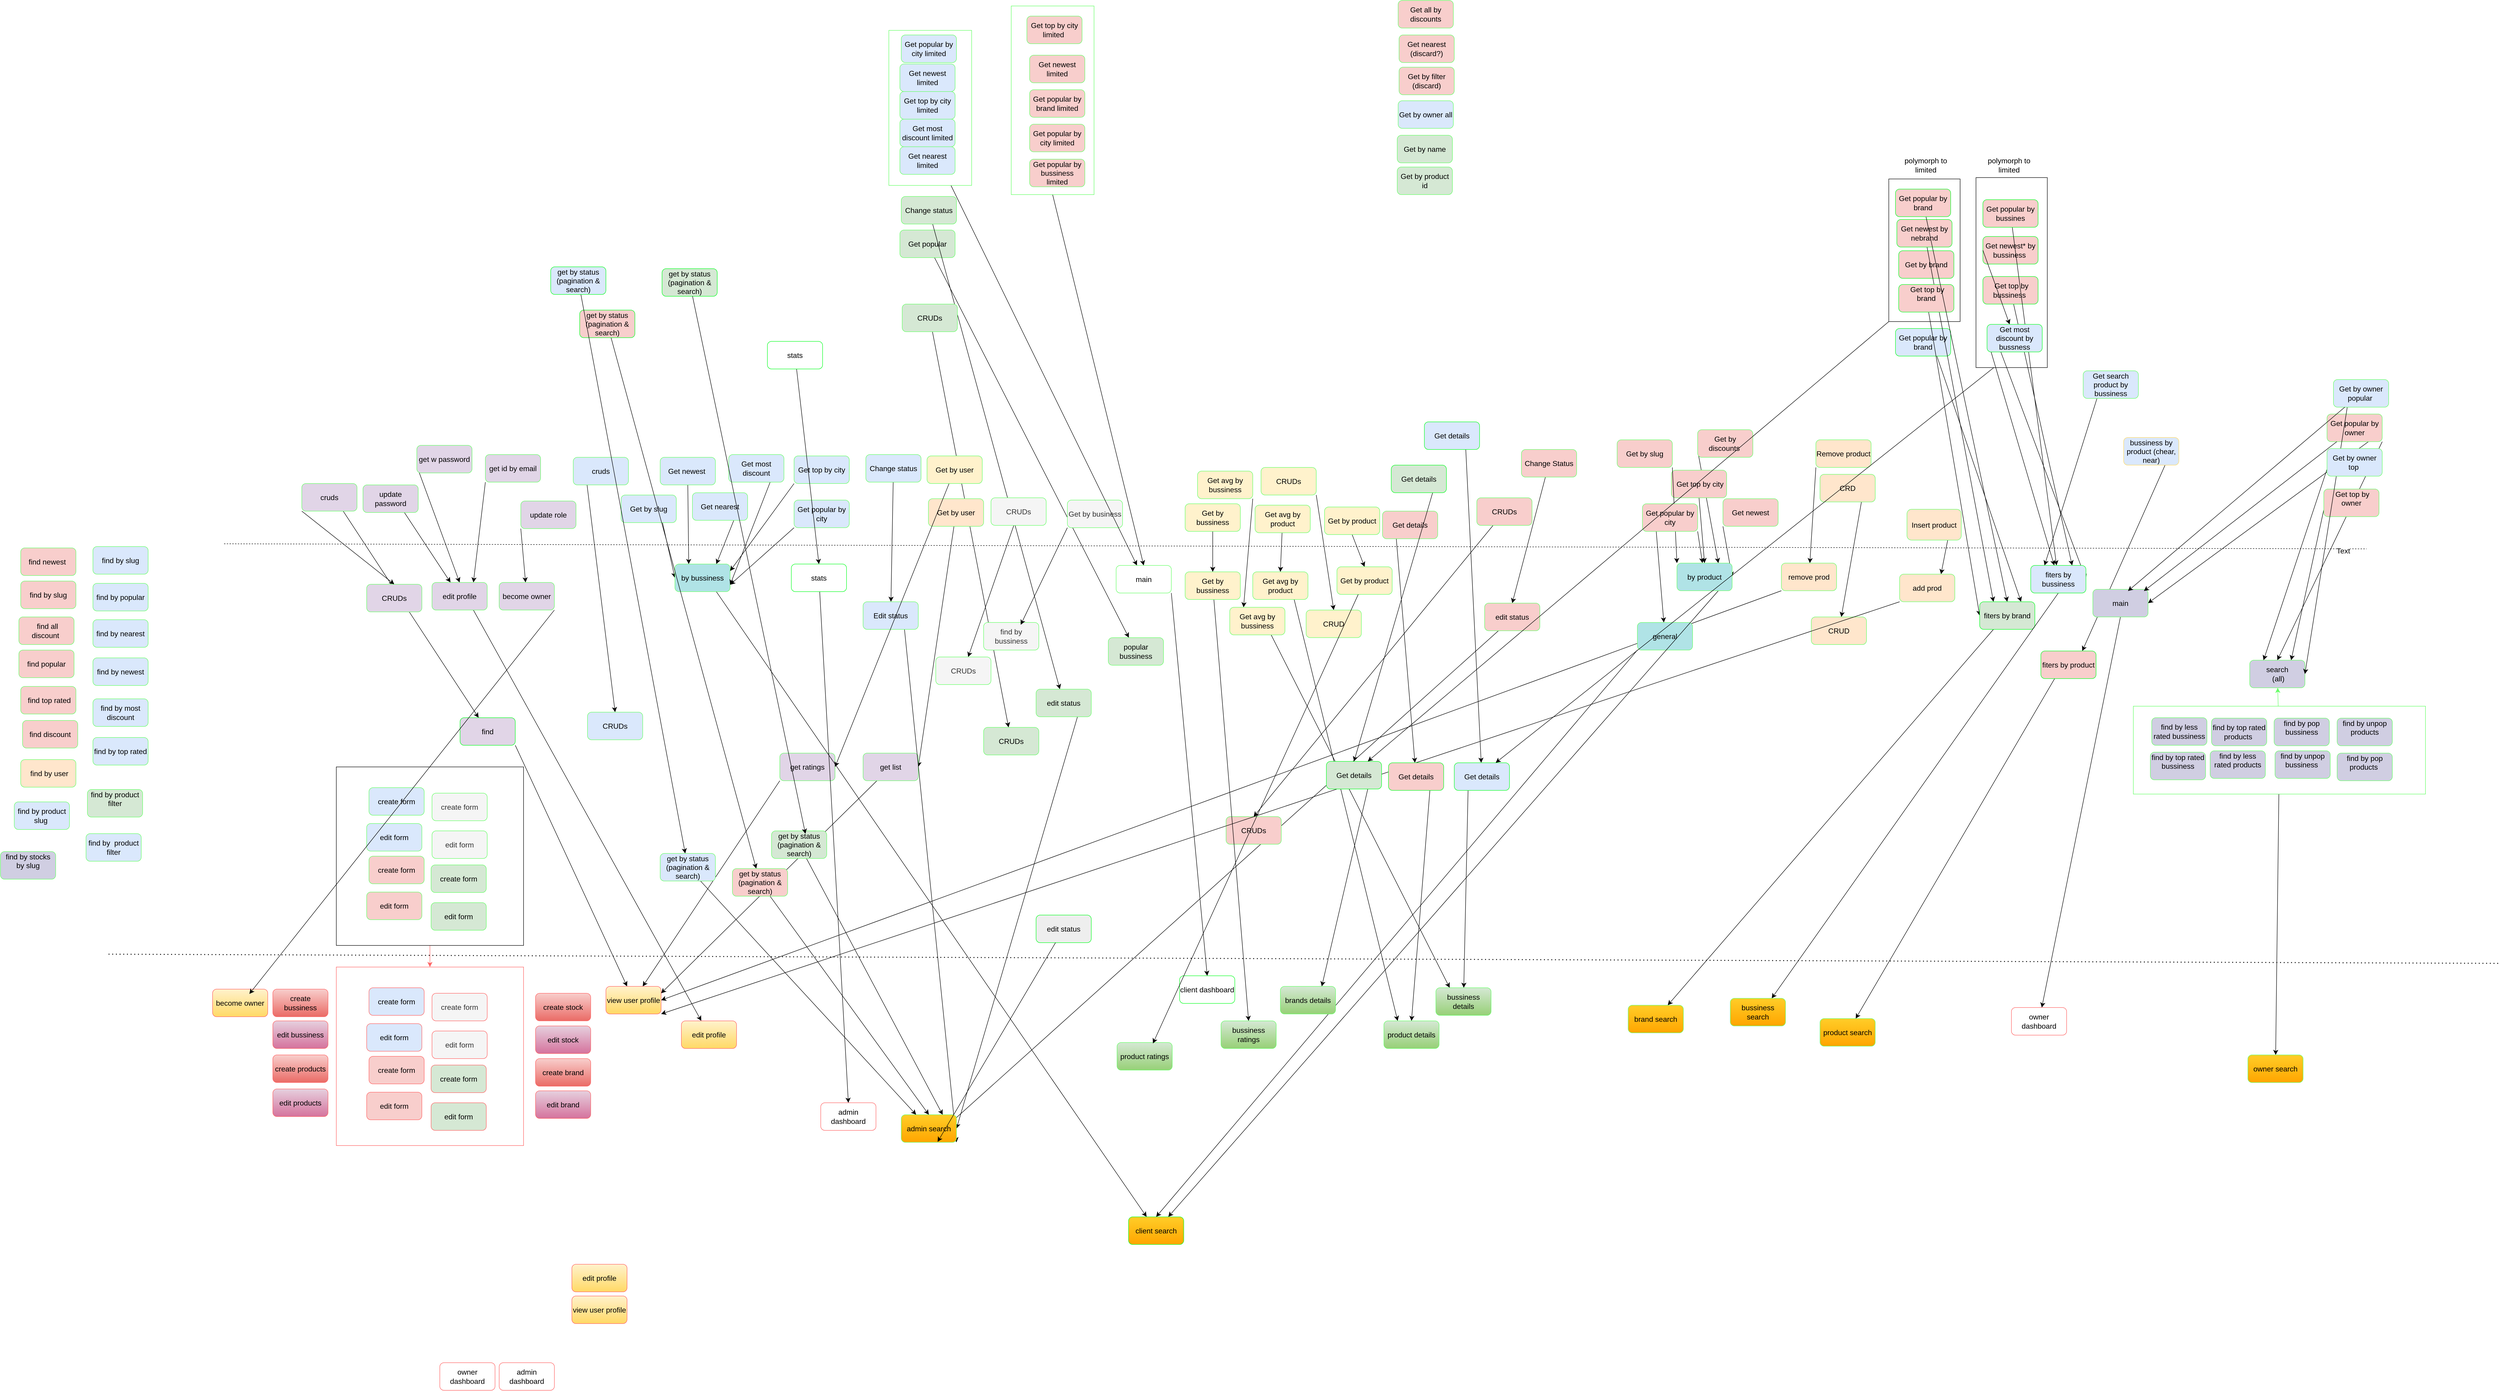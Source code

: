 <mxfile version="26.0.9">
  <diagram name="Página-1" id="JkejbjwRbI5Mm3JxXKyr">
    <mxGraphModel dx="3868" dy="1498" grid="0" gridSize="10" guides="1" tooltips="1" connect="1" arrows="1" fold="1" page="0" pageScale="1" pageWidth="827" pageHeight="1169" math="0" shadow="0">
      <root>
        <mxCell id="0" />
        <mxCell id="1" parent="0" />
        <mxCell id="NXJJWlPIzXNzET5rZxup-328" style="edgeStyle=none;curved=1;rounded=0;orthogonalLoop=1;jettySize=auto;html=1;exitX=0.25;exitY=1;exitDx=0;exitDy=0;entryX=0.25;entryY=0;entryDx=0;entryDy=0;fontSize=16;startSize=8;endSize=8;" parent="1" source="NXJJWlPIzXNzET5rZxup-1" target="NXJJWlPIzXNzET5rZxup-317" edge="1">
          <mxGeometry relative="1" as="geometry" />
        </mxCell>
        <mxCell id="NXJJWlPIzXNzET5rZxup-1" value="Get search product by bussiness" style="rounded=1;whiteSpace=wrap;html=1;fillColor=#dae8fc;strokeColor=#66FF66;fontSize=16;" parent="1" vertex="1">
          <mxGeometry x="2160" y="484" width="120" height="60" as="geometry" />
        </mxCell>
        <mxCell id="NXJJWlPIzXNzET5rZxup-264" style="edgeStyle=none;curved=1;rounded=0;orthogonalLoop=1;jettySize=auto;html=1;exitX=0.75;exitY=1;exitDx=0;exitDy=0;fontSize=16;startSize=8;endSize=8;" parent="1" source="NXJJWlPIzXNzET5rZxup-41" target="NXJJWlPIzXNzET5rZxup-91" edge="1">
          <mxGeometry relative="1" as="geometry" />
        </mxCell>
        <mxCell id="NXJJWlPIzXNzET5rZxup-41" value="update password" style="rounded=1;whiteSpace=wrap;html=1;fillColor=#e1d5e7;strokeColor=#66FF66;fontSize=16;" parent="1" vertex="1">
          <mxGeometry x="-1579" y="732" width="120" height="60" as="geometry" />
        </mxCell>
        <mxCell id="NXJJWlPIzXNzET5rZxup-266" style="edgeStyle=none;curved=1;rounded=0;orthogonalLoop=1;jettySize=auto;html=1;exitX=0;exitY=0.75;exitDx=0;exitDy=0;entryX=0.5;entryY=0;entryDx=0;entryDy=0;fontSize=16;startSize=8;endSize=8;" parent="1" source="NXJJWlPIzXNzET5rZxup-42" target="NXJJWlPIzXNzET5rZxup-91" edge="1">
          <mxGeometry relative="1" as="geometry" />
        </mxCell>
        <mxCell id="NXJJWlPIzXNzET5rZxup-42" value="get w password" style="rounded=1;whiteSpace=wrap;html=1;fillColor=#e1d5e7;strokeColor=#66FF66;fontSize=16;" parent="1" vertex="1">
          <mxGeometry x="-1462" y="646" width="120" height="60" as="geometry" />
        </mxCell>
        <mxCell id="NXJJWlPIzXNzET5rZxup-267" style="edgeStyle=none;curved=1;rounded=0;orthogonalLoop=1;jettySize=auto;html=1;exitX=0;exitY=1;exitDx=0;exitDy=0;fontSize=16;startSize=8;endSize=8;" parent="1" source="NXJJWlPIzXNzET5rZxup-43" target="NXJJWlPIzXNzET5rZxup-92" edge="1">
          <mxGeometry relative="1" as="geometry" />
        </mxCell>
        <mxCell id="NXJJWlPIzXNzET5rZxup-43" value="update role" style="rounded=1;whiteSpace=wrap;html=1;fillColor=#e1d5e7;strokeColor=#66FF66;fontSize=16;" parent="1" vertex="1">
          <mxGeometry x="-1236" y="767" width="120" height="60" as="geometry" />
        </mxCell>
        <mxCell id="NXJJWlPIzXNzET5rZxup-268" style="edgeStyle=none;curved=1;rounded=0;orthogonalLoop=1;jettySize=auto;html=1;exitX=0;exitY=1;exitDx=0;exitDy=0;entryX=0.75;entryY=0;entryDx=0;entryDy=0;fontSize=16;startSize=8;endSize=8;" parent="1" source="NXJJWlPIzXNzET5rZxup-44" target="NXJJWlPIzXNzET5rZxup-91" edge="1">
          <mxGeometry relative="1" as="geometry" />
        </mxCell>
        <mxCell id="NXJJWlPIzXNzET5rZxup-44" value="get id by email" style="rounded=1;whiteSpace=wrap;html=1;fillColor=#e1d5e7;strokeColor=#66FF66;fontSize=16;" parent="1" vertex="1">
          <mxGeometry x="-1313" y="666" width="120" height="60" as="geometry" />
        </mxCell>
        <mxCell id="NXJJWlPIzXNzET5rZxup-265" style="edgeStyle=none;curved=1;rounded=0;orthogonalLoop=1;jettySize=auto;html=1;exitX=0;exitY=1;exitDx=0;exitDy=0;entryX=0.5;entryY=0;entryDx=0;entryDy=0;fontSize=16;startSize=8;endSize=8;" parent="1" source="NXJJWlPIzXNzET5rZxup-45" target="NXJJWlPIzXNzET5rZxup-93" edge="1">
          <mxGeometry relative="1" as="geometry" />
        </mxCell>
        <mxCell id="NXJJWlPIzXNzET5rZxup-397" style="edgeStyle=none;curved=1;rounded=0;orthogonalLoop=1;jettySize=auto;html=1;exitX=0.75;exitY=1;exitDx=0;exitDy=0;fontSize=12;startSize=8;endSize=8;" parent="1" source="NXJJWlPIzXNzET5rZxup-45" target="NXJJWlPIzXNzET5rZxup-394" edge="1">
          <mxGeometry relative="1" as="geometry" />
        </mxCell>
        <mxCell id="NXJJWlPIzXNzET5rZxup-45" value="cruds" style="rounded=1;whiteSpace=wrap;html=1;fillColor=#e1d5e7;strokeColor=#66FF66;fontSize=16;" parent="1" vertex="1">
          <mxGeometry x="-1712" y="729" width="120" height="60" as="geometry" />
        </mxCell>
        <mxCell id="NXJJWlPIzXNzET5rZxup-241" style="edgeStyle=none;curved=1;rounded=0;orthogonalLoop=1;jettySize=auto;html=1;exitX=0.5;exitY=1;exitDx=0;exitDy=0;entryX=0.25;entryY=0;entryDx=0;entryDy=0;fontSize=16;startSize=8;endSize=8;" parent="1" source="NXJJWlPIzXNzET5rZxup-46" target="NXJJWlPIzXNzET5rZxup-125" edge="1">
          <mxGeometry relative="1" as="geometry" />
        </mxCell>
        <mxCell id="NXJJWlPIzXNzET5rZxup-46" value="Get newest&amp;nbsp;" style="rounded=1;whiteSpace=wrap;html=1;fillColor=#dae8fc;strokeColor=#66FF66;fontSize=16;" parent="1" vertex="1">
          <mxGeometry x="-933" y="672" width="120" height="60" as="geometry" />
        </mxCell>
        <mxCell id="NXJJWlPIzXNzET5rZxup-331" style="edgeStyle=none;curved=1;rounded=0;orthogonalLoop=1;jettySize=auto;html=1;exitX=0.75;exitY=1;exitDx=0;exitDy=0;entryX=0.75;entryY=0;entryDx=0;entryDy=0;fontSize=16;startSize=8;endSize=8;" parent="1" source="NXJJWlPIzXNzET5rZxup-47" target="NXJJWlPIzXNzET5rZxup-330" edge="1">
          <mxGeometry relative="1" as="geometry" />
        </mxCell>
        <mxCell id="NXJJWlPIzXNzET5rZxup-47" value="bussiness by product (chear, near)" style="rounded=1;whiteSpace=wrap;html=1;fillColor=#dae8fc;strokeColor=#FFD966;fontSize=16;" parent="1" vertex="1">
          <mxGeometry x="2248" y="629" width="120" height="60" as="geometry" />
        </mxCell>
        <mxCell id="NXJJWlPIzXNzET5rZxup-329" style="edgeStyle=none;curved=1;rounded=0;orthogonalLoop=1;jettySize=auto;html=1;exitX=0.25;exitY=1;exitDx=0;exitDy=0;entryX=1;entryY=0.5;entryDx=0;entryDy=0;fontSize=16;startSize=8;endSize=8;" parent="1" source="NXJJWlPIzXNzET5rZxup-49" target="NXJJWlPIzXNzET5rZxup-317" edge="1">
          <mxGeometry relative="1" as="geometry" />
        </mxCell>
        <mxCell id="NXJJWlPIzXNzET5rZxup-50" value="Get nearest limited" style="rounded=1;whiteSpace=wrap;html=1;fillColor=#dae8fc;strokeColor=#66FF66;fontSize=16;" parent="1" vertex="1">
          <mxGeometry x="-412" y="-3" width="120" height="60" as="geometry" />
        </mxCell>
        <mxCell id="NXJJWlPIzXNzET5rZxup-51" value="Get most discount limited" style="rounded=1;whiteSpace=wrap;html=1;fillColor=#dae8fc;strokeColor=#66FF66;fontSize=16;" parent="1" vertex="1">
          <mxGeometry x="-412" y="-63" width="120" height="60" as="geometry" />
        </mxCell>
        <mxCell id="NXJJWlPIzXNzET5rZxup-52" value="Get top by city limited" style="rounded=1;whiteSpace=wrap;html=1;fillColor=#dae8fc;strokeColor=#66FF66;fontSize=16;" parent="1" vertex="1">
          <mxGeometry x="-412" y="-123" width="120" height="60" as="geometry" />
        </mxCell>
        <mxCell id="NXJJWlPIzXNzET5rZxup-53" value="Get popular by city limited" style="rounded=1;whiteSpace=wrap;html=1;fillColor=#dae8fc;strokeColor=#66FF66;fontSize=16;" parent="1" vertex="1">
          <mxGeometry x="-409" y="-246" width="120" height="60" as="geometry" />
        </mxCell>
        <mxCell id="NXJJWlPIzXNzET5rZxup-327" style="edgeStyle=none;curved=1;rounded=0;orthogonalLoop=1;jettySize=auto;html=1;exitX=0.75;exitY=1;exitDx=0;exitDy=0;entryX=0.75;entryY=0;entryDx=0;entryDy=0;fontSize=16;startSize=8;endSize=8;" parent="1" source="NXJJWlPIzXNzET5rZxup-54" target="NXJJWlPIzXNzET5rZxup-315" edge="1">
          <mxGeometry relative="1" as="geometry" />
        </mxCell>
        <mxCell id="NXJJWlPIzXNzET5rZxup-54" value="Get popular by brand" style="rounded=1;whiteSpace=wrap;html=1;fillColor=#dae8fc;strokeColor=#0AFF23;fontSize=16;" parent="1" vertex="1">
          <mxGeometry x="1752" y="392" width="120" height="60" as="geometry" />
        </mxCell>
        <mxCell id="NXJJWlPIzXNzET5rZxup-238" style="edgeStyle=none;curved=1;rounded=0;orthogonalLoop=1;jettySize=auto;html=1;exitX=0.75;exitY=1;exitDx=0;exitDy=0;entryX=0;entryY=0.5;entryDx=0;entryDy=0;fontSize=16;startSize=8;endSize=8;" parent="1" source="NXJJWlPIzXNzET5rZxup-55" target="NXJJWlPIzXNzET5rZxup-125" edge="1">
          <mxGeometry relative="1" as="geometry" />
        </mxCell>
        <mxCell id="NXJJWlPIzXNzET5rZxup-55" value="Get by slug" style="rounded=1;whiteSpace=wrap;html=1;fillColor=#dae8fc;strokeColor=#66FF66;fontSize=16;" parent="1" vertex="1">
          <mxGeometry x="-1018" y="754" width="120" height="60" as="geometry" />
        </mxCell>
        <mxCell id="NXJJWlPIzXNzET5rZxup-217" style="edgeStyle=none;curved=1;rounded=0;orthogonalLoop=1;jettySize=auto;html=1;fontSize=16;startSize=8;endSize=8;" parent="1" source="NXJJWlPIzXNzET5rZxup-56" target="NXJJWlPIzXNzET5rZxup-96" edge="1">
          <mxGeometry relative="1" as="geometry" />
        </mxCell>
        <mxCell id="NXJJWlPIzXNzET5rZxup-56" value="Change status" style="rounded=1;whiteSpace=wrap;html=1;fillColor=#dae8fc;strokeColor=#66FF66;fontSize=16;" parent="1" vertex="1">
          <mxGeometry x="-486" y="666" width="120" height="60" as="geometry" />
        </mxCell>
        <mxCell id="NXJJWlPIzXNzET5rZxup-242" style="edgeStyle=none;curved=1;rounded=0;orthogonalLoop=1;jettySize=auto;html=1;exitX=0.25;exitY=1;exitDx=0;exitDy=0;fontSize=16;startSize=8;endSize=8;entryX=0.5;entryY=0;entryDx=0;entryDy=0;" parent="1" source="NXJJWlPIzXNzET5rZxup-57" target="NXJJWlPIzXNzET5rZxup-97" edge="1">
          <mxGeometry relative="1" as="geometry">
            <mxPoint x="-1018" y="956" as="targetPoint" />
          </mxGeometry>
        </mxCell>
        <mxCell id="NXJJWlPIzXNzET5rZxup-57" value="cruds" style="rounded=1;whiteSpace=wrap;html=1;fillColor=#dae8fc;strokeColor=#66FF66;fontSize=16;" parent="1" vertex="1">
          <mxGeometry x="-1122" y="672" width="120" height="60" as="geometry" />
        </mxCell>
        <mxCell id="NXJJWlPIzXNzET5rZxup-58" value="Get by product id" style="rounded=1;whiteSpace=wrap;html=1;fillColor=#d5e8d4;strokeColor=#66FF66;fontSize=16;" parent="1" vertex="1">
          <mxGeometry x="669" y="41" width="120" height="60" as="geometry" />
        </mxCell>
        <mxCell id="NXJJWlPIzXNzET5rZxup-228" style="edgeStyle=none;curved=1;rounded=0;orthogonalLoop=1;jettySize=auto;html=1;fontSize=16;startSize=8;endSize=8;" parent="1" source="NXJJWlPIzXNzET5rZxup-59" target="NXJJWlPIzXNzET5rZxup-99" edge="1">
          <mxGeometry relative="1" as="geometry" />
        </mxCell>
        <mxCell id="NXJJWlPIzXNzET5rZxup-59" value="Get popular" style="rounded=1;whiteSpace=wrap;html=1;fillColor=#d5e8d4;strokeColor=#66FF66;fontSize=16;" parent="1" vertex="1">
          <mxGeometry x="-412" y="178" width="120" height="60" as="geometry" />
        </mxCell>
        <mxCell id="NXJJWlPIzXNzET5rZxup-60" value="Get by name" style="rounded=1;whiteSpace=wrap;html=1;fillColor=#d5e8d4;strokeColor=#66FF66;fontSize=16;" parent="1" vertex="1">
          <mxGeometry x="669" y="-28" width="120" height="60" as="geometry" />
        </mxCell>
        <mxCell id="NXJJWlPIzXNzET5rZxup-229" style="edgeStyle=none;curved=1;rounded=0;orthogonalLoop=1;jettySize=auto;html=1;fontSize=16;startSize=8;endSize=8;" parent="1" source="NXJJWlPIzXNzET5rZxup-61" target="NXJJWlPIzXNzET5rZxup-101" edge="1">
          <mxGeometry relative="1" as="geometry" />
        </mxCell>
        <mxCell id="NXJJWlPIzXNzET5rZxup-61" value="Change status" style="rounded=1;whiteSpace=wrap;html=1;fillColor=#d5e8d4;strokeColor=#66FF66;fontSize=16;" parent="1" vertex="1">
          <mxGeometry x="-409" y="105" width="120" height="60" as="geometry" />
        </mxCell>
        <mxCell id="NXJJWlPIzXNzET5rZxup-227" style="edgeStyle=none;curved=1;rounded=0;orthogonalLoop=1;jettySize=auto;html=1;fontSize=16;startSize=8;endSize=8;" parent="1" source="NXJJWlPIzXNzET5rZxup-62" target="NXJJWlPIzXNzET5rZxup-102" edge="1">
          <mxGeometry relative="1" as="geometry" />
        </mxCell>
        <mxCell id="NXJJWlPIzXNzET5rZxup-62" value="CRUDs" style="rounded=1;whiteSpace=wrap;html=1;fillColor=#d5e8d4;strokeColor=#66FF66;fontSize=16;" parent="1" vertex="1">
          <mxGeometry x="-407" y="339" width="120" height="60" as="geometry" />
        </mxCell>
        <mxCell id="NXJJWlPIzXNzET5rZxup-271" style="edgeStyle=none;curved=1;rounded=0;orthogonalLoop=1;jettySize=auto;html=1;exitX=0.75;exitY=1;exitDx=0;exitDy=0;entryX=0.75;entryY=0;entryDx=0;entryDy=0;fontSize=16;startSize=8;endSize=8;labelBorderColor=none;" parent="1" source="NXJJWlPIzXNzET5rZxup-63" target="NXJJWlPIzXNzET5rZxup-121" edge="1">
          <mxGeometry relative="1" as="geometry" />
        </mxCell>
        <mxCell id="NXJJWlPIzXNzET5rZxup-63" value="Insert product" style="rounded=1;whiteSpace=wrap;html=1;fillColor=#ffe6cc;strokeColor=#66FF66;fontSize=16;" parent="1" vertex="1">
          <mxGeometry x="1777" y="785" width="118" height="67" as="geometry" />
        </mxCell>
        <mxCell id="NXJJWlPIzXNzET5rZxup-64" value="Get nearest (discard?)" style="rounded=1;whiteSpace=wrap;html=1;fillColor=#f8cecc;strokeColor=#66FF66;fontSize=16;" parent="1" vertex="1">
          <mxGeometry x="673" y="-246" width="120" height="60" as="geometry" />
        </mxCell>
        <mxCell id="NXJJWlPIzXNzET5rZxup-65" value="Get all by discounts" style="rounded=1;whiteSpace=wrap;html=1;fillColor=#f8cecc;strokeColor=#66FF66;fontSize=16;" parent="1" vertex="1">
          <mxGeometry x="671" y="-321" width="120" height="60" as="geometry" />
        </mxCell>
        <mxCell id="NXJJWlPIzXNzET5rZxup-249" style="edgeStyle=none;curved=1;rounded=0;orthogonalLoop=1;jettySize=auto;html=1;exitX=0;exitY=0.75;exitDx=0;exitDy=0;entryX=0.75;entryY=0;entryDx=0;entryDy=0;fontSize=16;startSize=8;endSize=8;" parent="1" source="NXJJWlPIzXNzET5rZxup-66" target="NXJJWlPIzXNzET5rZxup-175" edge="1">
          <mxGeometry relative="1" as="geometry" />
        </mxCell>
        <mxCell id="NXJJWlPIzXNzET5rZxup-66" value="Get by discounts&amp;nbsp;" style="rounded=1;whiteSpace=wrap;html=1;fillColor=#f8cecc;strokeColor=#66FF66;fontSize=16;" parent="1" vertex="1">
          <mxGeometry x="1322" y="612" width="120" height="60" as="geometry" />
        </mxCell>
        <mxCell id="NXJJWlPIzXNzET5rZxup-67" value="Get by filter (discard)" style="rounded=1;whiteSpace=wrap;html=1;fillColor=#f8cecc;strokeColor=#66FF66;fontSize=16;" parent="1" vertex="1">
          <mxGeometry x="673" y="-176" width="120" height="60" as="geometry" />
        </mxCell>
        <mxCell id="NXJJWlPIzXNzET5rZxup-68" value="Get by brand" style="rounded=1;whiteSpace=wrap;html=1;fillColor=#f8cecc;strokeColor=#0AFF23;fontSize=16;" parent="1" vertex="1">
          <mxGeometry x="1759" y="223.0" width="120" height="60" as="geometry" />
        </mxCell>
        <mxCell id="NXJJWlPIzXNzET5rZxup-339" style="edgeStyle=none;curved=1;rounded=0;orthogonalLoop=1;jettySize=auto;html=1;exitX=0.25;exitY=1;exitDx=0;exitDy=0;fontSize=16;startSize=8;endSize=8;" parent="1" source="NXJJWlPIzXNzET5rZxup-69" target="NXJJWlPIzXNzET5rZxup-334" edge="1">
          <mxGeometry relative="1" as="geometry" />
        </mxCell>
        <mxCell id="NXJJWlPIzXNzET5rZxup-69" value="Get details" style="rounded=1;whiteSpace=wrap;html=1;fillColor=#f8cecc;strokeColor=#66FF66;fontSize=16;" parent="1" vertex="1">
          <mxGeometry x="637" y="789" width="120" height="60" as="geometry" />
        </mxCell>
        <mxCell id="NXJJWlPIzXNzET5rZxup-326" style="edgeStyle=none;curved=1;rounded=0;orthogonalLoop=1;jettySize=auto;html=1;exitX=0;exitY=0.5;exitDx=0;exitDy=0;fontSize=16;startSize=8;endSize=8;" parent="1" source="NXJJWlPIzXNzET5rZxup-49" target="NXJJWlPIzXNzET5rZxup-317" edge="1">
          <mxGeometry relative="1" as="geometry" />
        </mxCell>
        <mxCell id="NXJJWlPIzXNzET5rZxup-70" value="Get newest* by bussiness&amp;nbsp;" style="rounded=1;whiteSpace=wrap;html=1;fillColor=#f8cecc;strokeColor=#0AFF23;fontSize=16;" parent="1" vertex="1">
          <mxGeometry x="1942" y="192" width="120" height="60" as="geometry" />
        </mxCell>
        <mxCell id="NXJJWlPIzXNzET5rZxup-250" style="edgeStyle=none;curved=1;rounded=0;orthogonalLoop=1;jettySize=auto;html=1;exitX=0.5;exitY=1;exitDx=0;exitDy=0;entryX=0.5;entryY=0;entryDx=0;entryDy=0;fontSize=16;startSize=8;endSize=8;" parent="1" source="NXJJWlPIzXNzET5rZxup-71" target="NXJJWlPIzXNzET5rZxup-175" edge="1">
          <mxGeometry relative="1" as="geometry" />
        </mxCell>
        <mxCell id="NXJJWlPIzXNzET5rZxup-71" value="&lt;div&gt;&amp;nbsp;Get top by city&lt;/div&gt;" style="rounded=1;whiteSpace=wrap;html=1;fillColor=#f8cecc;strokeColor=#66FF66;fontSize=16;" parent="1" vertex="1">
          <mxGeometry x="1265" y="700" width="120" height="60" as="geometry" />
        </mxCell>
        <mxCell id="NXJJWlPIzXNzET5rZxup-288" style="edgeStyle=none;curved=1;rounded=0;orthogonalLoop=1;jettySize=auto;html=1;exitX=1;exitY=1;exitDx=0;exitDy=0;entryX=0.5;entryY=0;entryDx=0;entryDy=0;fontSize=16;startSize=8;endSize=8;" parent="1" source="NXJJWlPIzXNzET5rZxup-72" target="NXJJWlPIzXNzET5rZxup-128" edge="1">
          <mxGeometry relative="1" as="geometry" />
        </mxCell>
        <mxCell id="NXJJWlPIzXNzET5rZxup-294" style="edgeStyle=none;curved=1;rounded=0;orthogonalLoop=1;jettySize=auto;html=1;exitX=0.75;exitY=1;exitDx=0;exitDy=0;entryX=1;entryY=0.5;entryDx=0;entryDy=0;fontSize=16;startSize=8;endSize=8;" parent="1" source="NXJJWlPIzXNzET5rZxup-72" target="NXJJWlPIzXNzET5rZxup-129" edge="1">
          <mxGeometry relative="1" as="geometry" />
        </mxCell>
        <mxCell id="NXJJWlPIzXNzET5rZxup-72" value="Get popular by owner" style="rounded=1;whiteSpace=wrap;html=1;fillColor=#f8cecc;strokeColor=#66FF66;fontSize=16;" parent="1" vertex="1">
          <mxGeometry x="2690" y="578" width="120" height="60" as="geometry" />
        </mxCell>
        <mxCell id="NXJJWlPIzXNzET5rZxup-252" style="edgeStyle=none;curved=1;rounded=0;orthogonalLoop=1;jettySize=auto;html=1;exitX=1;exitY=1;exitDx=0;exitDy=0;entryX=0;entryY=0;entryDx=0;entryDy=0;fontSize=16;startSize=8;endSize=8;" parent="1" source="NXJJWlPIzXNzET5rZxup-73" target="NXJJWlPIzXNzET5rZxup-175" edge="1">
          <mxGeometry relative="1" as="geometry" />
        </mxCell>
        <mxCell id="NXJJWlPIzXNzET5rZxup-73" value="Get by slug" style="rounded=1;whiteSpace=wrap;html=1;fillColor=#f8cecc;strokeColor=#66FF66;fontSize=16;" parent="1" vertex="1">
          <mxGeometry x="1147" y="634" width="120" height="60" as="geometry" />
        </mxCell>
        <mxCell id="NXJJWlPIzXNzET5rZxup-253" style="edgeStyle=none;curved=1;rounded=0;orthogonalLoop=1;jettySize=auto;html=1;entryX=0.5;entryY=0;entryDx=0;entryDy=0;fontSize=16;startSize=8;endSize=8;" parent="1" source="NXJJWlPIzXNzET5rZxup-74" target="NXJJWlPIzXNzET5rZxup-109" edge="1">
          <mxGeometry relative="1" as="geometry" />
        </mxCell>
        <mxCell id="NXJJWlPIzXNzET5rZxup-74" value="Change Status" style="rounded=1;whiteSpace=wrap;html=1;fillColor=#f8cecc;strokeColor=#66FF66;fontSize=16;" parent="1" vertex="1">
          <mxGeometry x="939" y="655" width="120" height="60" as="geometry" />
        </mxCell>
        <mxCell id="NXJJWlPIzXNzET5rZxup-247" style="edgeStyle=none;curved=1;rounded=0;orthogonalLoop=1;jettySize=auto;html=1;entryX=0.5;entryY=0;entryDx=0;entryDy=0;fontSize=16;startSize=8;endSize=8;" parent="1" source="NXJJWlPIzXNzET5rZxup-75" target="NXJJWlPIzXNzET5rZxup-110" edge="1">
          <mxGeometry relative="1" as="geometry" />
        </mxCell>
        <mxCell id="NXJJWlPIzXNzET5rZxup-75" value="CRUDs" style="rounded=1;whiteSpace=wrap;html=1;fillColor=#f8cecc;strokeColor=#66FF66;fontSize=16;" parent="1" vertex="1">
          <mxGeometry x="842" y="760" width="120" height="60" as="geometry" />
        </mxCell>
        <mxCell id="NXJJWlPIzXNzET5rZxup-256" style="edgeStyle=none;curved=1;rounded=0;orthogonalLoop=1;jettySize=auto;html=1;exitX=1;exitY=1;exitDx=0;exitDy=0;entryX=0.25;entryY=0;entryDx=0;entryDy=0;fontSize=16;startSize=8;endSize=8;" parent="1" source="NXJJWlPIzXNzET5rZxup-76" target="NXJJWlPIzXNzET5rZxup-170" edge="1">
          <mxGeometry relative="1" as="geometry" />
        </mxCell>
        <mxCell id="NXJJWlPIzXNzET5rZxup-76" value="Get avg by bussiness" style="rounded=1;whiteSpace=wrap;html=1;fillColor=#fff2cc;strokeColor=#66FF66;fontSize=16;" parent="1" vertex="1">
          <mxGeometry x="235" y="702" width="120" height="60" as="geometry" />
        </mxCell>
        <mxCell id="NXJJWlPIzXNzET5rZxup-255" style="edgeStyle=none;curved=1;rounded=0;orthogonalLoop=1;jettySize=auto;html=1;fontSize=16;startSize=8;endSize=8;labelBorderColor=none;" parent="1" source="NXJJWlPIzXNzET5rZxup-77" target="NXJJWlPIzXNzET5rZxup-171" edge="1">
          <mxGeometry relative="1" as="geometry" />
        </mxCell>
        <mxCell id="NXJJWlPIzXNzET5rZxup-77" value="Get by bussiness" style="rounded=1;whiteSpace=wrap;html=1;fillColor=#fff2cc;strokeColor=#66FF66;fontSize=16;" parent="1" vertex="1">
          <mxGeometry x="208" y="773" width="120" height="60" as="geometry" />
        </mxCell>
        <mxCell id="NXJJWlPIzXNzET5rZxup-258" style="edgeStyle=none;curved=1;rounded=0;orthogonalLoop=1;jettySize=auto;html=1;exitX=1;exitY=1;exitDx=0;exitDy=0;entryX=0.5;entryY=0;entryDx=0;entryDy=0;fontSize=16;startSize=8;endSize=8;" parent="1" source="NXJJWlPIzXNzET5rZxup-78" target="NXJJWlPIzXNzET5rZxup-113" edge="1">
          <mxGeometry relative="1" as="geometry" />
        </mxCell>
        <mxCell id="NXJJWlPIzXNzET5rZxup-78" value="CRUDs" style="rounded=1;whiteSpace=wrap;html=1;fillColor=#fff2cc;strokeColor=#66FF66;fontSize=16;" parent="1" vertex="1">
          <mxGeometry x="373" y="694" width="120" height="60" as="geometry" />
        </mxCell>
        <mxCell id="NXJJWlPIzXNzET5rZxup-205" style="edgeStyle=none;curved=1;rounded=0;orthogonalLoop=1;jettySize=auto;html=1;entryX=1;entryY=0.5;entryDx=0;entryDy=0;fontSize=16;startSize=8;endSize=8;" parent="1" source="NXJJWlPIzXNzET5rZxup-79" target="NXJJWlPIzXNzET5rZxup-90" edge="1">
          <mxGeometry relative="1" as="geometry" />
        </mxCell>
        <mxCell id="NXJJWlPIzXNzET5rZxup-79" value="Get by user" style="rounded=1;whiteSpace=wrap;html=1;fillColor=#ffe6cc;strokeColor=#66FF66;fontSize=16;" parent="1" vertex="1">
          <mxGeometry x="-350" y="762" width="120" height="60" as="geometry" />
        </mxCell>
        <mxCell id="NXJJWlPIzXNzET5rZxup-270" style="edgeStyle=none;curved=1;rounded=0;orthogonalLoop=1;jettySize=auto;html=1;exitX=0.75;exitY=1;exitDx=0;exitDy=0;fontSize=16;startSize=8;endSize=8;" parent="1" source="NXJJWlPIzXNzET5rZxup-81" target="NXJJWlPIzXNzET5rZxup-120" edge="1">
          <mxGeometry relative="1" as="geometry" />
        </mxCell>
        <mxCell id="NXJJWlPIzXNzET5rZxup-81" value="CRD" style="rounded=1;whiteSpace=wrap;html=1;fillColor=#ffe6cc;strokeColor=#66FF66;fontSize=16;" parent="1" vertex="1">
          <mxGeometry x="1588" y="709" width="120" height="60" as="geometry" />
        </mxCell>
        <mxCell id="NXJJWlPIzXNzET5rZxup-272" style="edgeStyle=none;curved=1;rounded=0;orthogonalLoop=1;jettySize=auto;html=1;exitX=0;exitY=1;exitDx=0;exitDy=0;fontSize=16;startSize=8;endSize=8;" parent="1" source="NXJJWlPIzXNzET5rZxup-82" target="NXJJWlPIzXNzET5rZxup-116" edge="1">
          <mxGeometry relative="1" as="geometry" />
        </mxCell>
        <mxCell id="NXJJWlPIzXNzET5rZxup-82" value="Remove product" style="rounded=1;whiteSpace=wrap;html=1;fillColor=#ffe6cc;strokeColor=#66FF66;fontSize=16;" parent="1" vertex="1">
          <mxGeometry x="1579" y="634" width="120" height="60" as="geometry" />
        </mxCell>
        <mxCell id="NXJJWlPIzXNzET5rZxup-83" value="Get by business" style="rounded=1;whiteSpace=wrap;html=1;fillColor=#f5f5f5;strokeColor=#66FF66;fontSize=16;fontColor=#333333;" parent="1" vertex="1">
          <mxGeometry x="-48" y="765" width="120" height="60" as="geometry" />
        </mxCell>
        <mxCell id="NXJJWlPIzXNzET5rZxup-215" style="edgeStyle=none;curved=1;rounded=0;orthogonalLoop=1;jettySize=auto;html=1;fontSize=16;startSize=8;endSize=8;" parent="1" source="NXJJWlPIzXNzET5rZxup-84" target="NXJJWlPIzXNzET5rZxup-115" edge="1">
          <mxGeometry relative="1" as="geometry" />
        </mxCell>
        <mxCell id="NXJJWlPIzXNzET5rZxup-84" value="CRUDs" style="rounded=1;whiteSpace=wrap;html=1;fillColor=#f5f5f5;strokeColor=#66FF66;fontSize=16;fontColor=#333333;" parent="1" vertex="1">
          <mxGeometry x="-214" y="760" width="120" height="60" as="geometry" />
        </mxCell>
        <mxCell id="NXJJWlPIzXNzET5rZxup-85" value="" style="endArrow=none;dashed=1;html=1;rounded=0;fontSize=16;startSize=8;endSize=8;curved=1;labelBorderColor=none;" parent="1" edge="1">
          <mxGeometry width="50" height="50" relative="1" as="geometry">
            <mxPoint x="-1881" y="860" as="sourcePoint" />
            <mxPoint x="2776" y="871" as="targetPoint" />
          </mxGeometry>
        </mxCell>
        <mxCell id="NXJJWlPIzXNzET5rZxup-216" value="Text" style="edgeLabel;html=1;align=center;verticalAlign=middle;resizable=0;points=[];fontSize=16;labelBorderColor=none;" parent="NXJJWlPIzXNzET5rZxup-85" vertex="1" connectable="0">
          <mxGeometry x="0.978" y="-4" relative="1" as="geometry">
            <mxPoint as="offset" />
          </mxGeometry>
        </mxCell>
        <mxCell id="NXJJWlPIzXNzET5rZxup-400" style="edgeStyle=none;curved=1;rounded=0;orthogonalLoop=1;jettySize=auto;html=1;exitX=0;exitY=1;exitDx=0;exitDy=0;fontSize=12;startSize=8;endSize=8;" parent="1" source="NXJJWlPIzXNzET5rZxup-89" target="NXJJWlPIzXNzET5rZxup-398" edge="1">
          <mxGeometry relative="1" as="geometry" />
        </mxCell>
        <mxCell id="NXJJWlPIzXNzET5rZxup-89" value="get ratings" style="rounded=1;whiteSpace=wrap;html=1;fillColor=#e1d5e7;strokeColor=#66FF66;fontSize=16;labelBorderColor=none;" parent="1" vertex="1">
          <mxGeometry x="-673" y="1315" width="120" height="60" as="geometry" />
        </mxCell>
        <mxCell id="NXJJWlPIzXNzET5rZxup-401" style="edgeStyle=none;curved=1;rounded=0;orthogonalLoop=1;jettySize=auto;html=1;exitX=0.25;exitY=1;exitDx=0;exitDy=0;entryX=1;entryY=0.25;entryDx=0;entryDy=0;fontSize=12;startSize=8;endSize=8;" parent="1" source="NXJJWlPIzXNzET5rZxup-90" target="NXJJWlPIzXNzET5rZxup-398" edge="1">
          <mxGeometry relative="1" as="geometry" />
        </mxCell>
        <mxCell id="NXJJWlPIzXNzET5rZxup-90" value="get list" style="rounded=1;whiteSpace=wrap;html=1;fillColor=#e1d5e7;strokeColor=#66FF66;fontSize=16;labelBorderColor=none;" parent="1" vertex="1">
          <mxGeometry x="-492" y="1315" width="120" height="60" as="geometry" />
        </mxCell>
        <mxCell id="NXJJWlPIzXNzET5rZxup-365" style="edgeStyle=none;curved=1;rounded=0;orthogonalLoop=1;jettySize=auto;html=1;exitX=0.75;exitY=1;exitDx=0;exitDy=0;fontSize=16;startSize=8;endSize=8;" parent="1" source="NXJJWlPIzXNzET5rZxup-91" target="NXJJWlPIzXNzET5rZxup-363" edge="1">
          <mxGeometry relative="1" as="geometry" />
        </mxCell>
        <mxCell id="NXJJWlPIzXNzET5rZxup-91" value="edit profile" style="rounded=1;whiteSpace=wrap;html=1;fillColor=#e1d5e7;strokeColor=#66FF66;fontSize=16;labelBorderColor=none;" parent="1" vertex="1">
          <mxGeometry x="-1429" y="944" width="120" height="60" as="geometry" />
        </mxCell>
        <mxCell id="NXJJWlPIzXNzET5rZxup-92" value="become owner" style="rounded=1;whiteSpace=wrap;html=1;fillColor=#e1d5e7;strokeColor=#66FF66;fontSize=16;labelBorderColor=none;" parent="1" vertex="1">
          <mxGeometry x="-1283" y="944" width="120" height="60" as="geometry" />
        </mxCell>
        <mxCell id="NXJJWlPIzXNzET5rZxup-93" value="CRUDs" style="rounded=1;whiteSpace=wrap;html=1;fillColor=#e1d5e7;strokeColor=#66FF66;fontSize=16;labelBorderColor=none;" parent="1" vertex="1">
          <mxGeometry x="-1571" y="948" width="120" height="60" as="geometry" />
        </mxCell>
        <mxCell id="NXJJWlPIzXNzET5rZxup-94" value="find by&amp;nbsp; product filter" style="rounded=1;whiteSpace=wrap;html=1;fillColor=#dae8fc;strokeColor=#66FF66;fontSize=16;labelBorderColor=none;" parent="1" vertex="1">
          <mxGeometry x="-2181" y="1490" width="120" height="60" as="geometry" />
        </mxCell>
        <mxCell id="NXJJWlPIzXNzET5rZxup-95" value="create form" style="rounded=1;whiteSpace=wrap;html=1;fillColor=#dae8fc;strokeColor=#66FF66;fontSize=16;labelBorderColor=none;" parent="1" vertex="1">
          <mxGeometry x="-1566" y="1390" width="120" height="60" as="geometry" />
        </mxCell>
        <mxCell id="NXJJWlPIzXNzET5rZxup-404" style="edgeStyle=none;curved=1;rounded=0;orthogonalLoop=1;jettySize=auto;html=1;exitX=0.75;exitY=1;exitDx=0;exitDy=0;entryX=1;entryY=1;entryDx=0;entryDy=0;fontSize=12;startSize=8;endSize=8;" parent="1" source="NXJJWlPIzXNzET5rZxup-96" target="NXJJWlPIzXNzET5rZxup-350" edge="1">
          <mxGeometry relative="1" as="geometry" />
        </mxCell>
        <mxCell id="NXJJWlPIzXNzET5rZxup-96" value="Edit status" style="rounded=1;whiteSpace=wrap;html=1;fillColor=#dae8fc;strokeColor=#66FF66;fontSize=16;labelBorderColor=none;" parent="1" vertex="1">
          <mxGeometry x="-492" y="986" width="120" height="60" as="geometry" />
        </mxCell>
        <mxCell id="NXJJWlPIzXNzET5rZxup-97" value="CRUDs" style="rounded=1;whiteSpace=wrap;html=1;fillColor=#dae8fc;strokeColor=#66FF66;fontSize=16;labelBorderColor=none;" parent="1" vertex="1">
          <mxGeometry x="-1091" y="1226" width="120" height="60" as="geometry" />
        </mxCell>
        <mxCell id="NXJJWlPIzXNzET5rZxup-98" value="f&lt;span style=&quot;background-color: initial;&quot;&gt;ind by product filter&lt;/span&gt;&lt;div&gt;&lt;span style=&quot;background-color: initial;&quot;&gt;&lt;br&gt;&lt;/span&gt;&lt;/div&gt;" style="rounded=1;whiteSpace=wrap;html=1;fillColor=#d5e8d4;strokeColor=#66FF66;fontSize=16;labelBorderColor=none;" parent="1" vertex="1">
          <mxGeometry x="-2178" y="1394" width="120" height="60" as="geometry" />
        </mxCell>
        <mxCell id="NXJJWlPIzXNzET5rZxup-99" value="popular bussiness" style="rounded=1;whiteSpace=wrap;html=1;fillColor=#d5e8d4;strokeColor=#66FF66;fontSize=16;labelBorderColor=none;" parent="1" vertex="1">
          <mxGeometry x="41" y="1064" width="120" height="60" as="geometry" />
        </mxCell>
        <mxCell id="NXJJWlPIzXNzET5rZxup-403" style="edgeStyle=none;curved=1;rounded=0;orthogonalLoop=1;jettySize=auto;html=1;exitX=0.75;exitY=1;exitDx=0;exitDy=0;entryX=1;entryY=0.5;entryDx=0;entryDy=0;fontSize=12;startSize=8;endSize=8;" parent="1" source="NXJJWlPIzXNzET5rZxup-101" target="NXJJWlPIzXNzET5rZxup-350" edge="1">
          <mxGeometry relative="1" as="geometry" />
        </mxCell>
        <mxCell id="NXJJWlPIzXNzET5rZxup-101" value="edit status" style="rounded=1;whiteSpace=wrap;html=1;fillColor=#d5e8d4;strokeColor=#66FF66;fontSize=16;labelBorderColor=none;" parent="1" vertex="1">
          <mxGeometry x="-116" y="1176" width="120" height="60" as="geometry" />
        </mxCell>
        <mxCell id="NXJJWlPIzXNzET5rZxup-102" value="CRUDs" style="rounded=1;whiteSpace=wrap;html=1;fillColor=#d5e8d4;strokeColor=#66FF66;fontSize=16;labelBorderColor=none;" parent="1" vertex="1">
          <mxGeometry x="-230" y="1259" width="120" height="60" as="geometry" />
        </mxCell>
        <mxCell id="NXJJWlPIzXNzET5rZxup-107" value="&amp;nbsp;find discount&amp;nbsp;" style="rounded=1;whiteSpace=wrap;html=1;fillColor=#f8cecc;strokeColor=#66FF66;fontSize=16;labelBorderColor=none;" parent="1" vertex="1">
          <mxGeometry x="-2319" y="1244" width="120" height="60" as="geometry" />
        </mxCell>
        <mxCell id="NXJJWlPIzXNzET5rZxup-405" style="edgeStyle=none;curved=1;rounded=0;orthogonalLoop=1;jettySize=auto;html=1;exitX=0.25;exitY=1;exitDx=0;exitDy=0;entryX=0.5;entryY=1;entryDx=0;entryDy=0;fontSize=12;startSize=8;endSize=8;" parent="1" source="NXJJWlPIzXNzET5rZxup-109" target="NXJJWlPIzXNzET5rZxup-350" edge="1">
          <mxGeometry relative="1" as="geometry" />
        </mxCell>
        <mxCell id="NXJJWlPIzXNzET5rZxup-109" value="edit status" style="rounded=1;whiteSpace=wrap;html=1;fillColor=#f8cecc;strokeColor=#66FF66;fontSize=16;labelBorderColor=none;" parent="1" vertex="1">
          <mxGeometry x="859" y="989" width="120" height="60" as="geometry" />
        </mxCell>
        <mxCell id="NXJJWlPIzXNzET5rZxup-110" value="CRUDs" style="rounded=1;whiteSpace=wrap;html=1;fillColor=#f8cecc;strokeColor=#66FF66;fontSize=16;labelBorderColor=none;" parent="1" vertex="1">
          <mxGeometry x="297" y="1453" width="120" height="60" as="geometry" />
        </mxCell>
        <mxCell id="NXJJWlPIzXNzET5rZxup-111" value="find by bussiness" style="rounded=1;whiteSpace=wrap;html=1;fillColor=#f5f5f5;strokeColor=#66FF66;fontColor=#333333;fontSize=16;labelBorderColor=none;" parent="1" vertex="1">
          <mxGeometry x="-230" y="1031" width="120" height="60" as="geometry" />
        </mxCell>
        <mxCell id="NXJJWlPIzXNzET5rZxup-113" value="CRUD" style="rounded=1;whiteSpace=wrap;html=1;fillColor=#fff2cc;strokeColor=#66FF66;fontSize=16;labelBorderColor=none;" parent="1" vertex="1">
          <mxGeometry x="471" y="1004" width="120" height="60" as="geometry" />
        </mxCell>
        <mxCell id="NXJJWlPIzXNzET5rZxup-115" value="CRUDs" style="rounded=1;whiteSpace=wrap;html=1;fillColor=#f5f5f5;strokeColor=#66FF66;fontColor=#333333;fontSize=16;labelBorderColor=none;" parent="1" vertex="1">
          <mxGeometry x="-334" y="1106" width="120" height="60" as="geometry" />
        </mxCell>
        <mxCell id="QpYXfKqDC9RKlLKm9F4h-5" style="edgeStyle=none;curved=1;rounded=0;orthogonalLoop=1;jettySize=auto;html=1;exitX=0;exitY=1;exitDx=0;exitDy=0;entryX=1;entryY=0.5;entryDx=0;entryDy=0;fontSize=12;startSize=8;endSize=8;" parent="1" source="NXJJWlPIzXNzET5rZxup-116" target="NXJJWlPIzXNzET5rZxup-398" edge="1">
          <mxGeometry relative="1" as="geometry" />
        </mxCell>
        <mxCell id="NXJJWlPIzXNzET5rZxup-116" value="remove prod" style="rounded=1;whiteSpace=wrap;html=1;fillColor=#ffe6cc;strokeColor=#66FF66;fontSize=16;labelBorderColor=none;" parent="1" vertex="1">
          <mxGeometry x="1504" y="902" width="120" height="60" as="geometry" />
        </mxCell>
        <mxCell id="NXJJWlPIzXNzET5rZxup-120" value="CRUD" style="rounded=1;whiteSpace=wrap;html=1;fillColor=#ffe6cc;strokeColor=#66FF66;fontSize=16;labelBorderColor=none;" parent="1" vertex="1">
          <mxGeometry x="1569" y="1019" width="120" height="60" as="geometry" />
        </mxCell>
        <mxCell id="QpYXfKqDC9RKlLKm9F4h-6" style="edgeStyle=none;curved=1;rounded=0;orthogonalLoop=1;jettySize=auto;html=1;exitX=0;exitY=1;exitDx=0;exitDy=0;entryX=1;entryY=1;entryDx=0;entryDy=0;fontSize=12;startSize=8;endSize=8;" parent="1" source="NXJJWlPIzXNzET5rZxup-121" target="NXJJWlPIzXNzET5rZxup-398" edge="1">
          <mxGeometry relative="1" as="geometry" />
        </mxCell>
        <mxCell id="NXJJWlPIzXNzET5rZxup-121" value="add prod" style="rounded=1;whiteSpace=wrap;html=1;fillColor=#ffe6cc;strokeColor=#66FF66;fontSize=16;labelBorderColor=none;" parent="1" vertex="1">
          <mxGeometry x="1761" y="926" width="120" height="60" as="geometry" />
        </mxCell>
        <mxCell id="NXJJWlPIzXNzET5rZxup-122" value="&amp;nbsp;find by user" style="rounded=1;whiteSpace=wrap;html=1;fillColor=#ffe6cc;strokeColor=#66FF66;fontSize=16;labelBorderColor=none;" parent="1" vertex="1">
          <mxGeometry x="-2323" y="1329" width="120" height="60" as="geometry" />
        </mxCell>
        <mxCell id="NXJJWlPIzXNzET5rZxup-343" style="edgeStyle=none;curved=1;rounded=0;orthogonalLoop=1;jettySize=auto;html=1;exitX=1;exitY=1;exitDx=0;exitDy=0;entryX=0.5;entryY=0;entryDx=0;entryDy=0;fontSize=16;startSize=8;endSize=8;" parent="1" source="NXJJWlPIzXNzET5rZxup-123" target="NXJJWlPIzXNzET5rZxup-188" edge="1">
          <mxGeometry relative="1" as="geometry" />
        </mxCell>
        <mxCell id="NXJJWlPIzXNzET5rZxup-123" value="main" style="rounded=1;whiteSpace=wrap;html=1;fontSize=16;labelBorderColor=none;strokeColor=#66FF66;" parent="1" vertex="1">
          <mxGeometry x="58" y="907" width="120" height="60" as="geometry" />
        </mxCell>
        <mxCell id="NXJJWlPIzXNzET5rZxup-361" style="edgeStyle=none;curved=1;rounded=0;orthogonalLoop=1;jettySize=auto;html=1;exitX=0;exitY=1;exitDx=0;exitDy=0;entryX=0.5;entryY=0;entryDx=0;entryDy=0;fontSize=16;startSize=8;endSize=8;" parent="1" source="NXJJWlPIzXNzET5rZxup-124" target="NXJJWlPIzXNzET5rZxup-348" edge="1">
          <mxGeometry relative="1" as="geometry" />
        </mxCell>
        <mxCell id="NXJJWlPIzXNzET5rZxup-124" value="general" style="rounded=1;whiteSpace=wrap;html=1;fillColor=#b0e3e6;strokeColor=#66FF66;fontSize=16;labelBorderColor=none;" parent="1" vertex="1">
          <mxGeometry x="1191" y="1031" width="120" height="60" as="geometry" />
        </mxCell>
        <mxCell id="NXJJWlPIzXNzET5rZxup-359" style="edgeStyle=none;curved=1;rounded=0;orthogonalLoop=1;jettySize=auto;html=1;exitX=0.75;exitY=1;exitDx=0;exitDy=0;fontSize=16;startSize=8;endSize=8;" parent="1" source="NXJJWlPIzXNzET5rZxup-125" target="NXJJWlPIzXNzET5rZxup-348" edge="1">
          <mxGeometry relative="1" as="geometry" />
        </mxCell>
        <mxCell id="NXJJWlPIzXNzET5rZxup-125" value="by bussiness" style="rounded=1;whiteSpace=wrap;html=1;fillColor=#b0e3e6;strokeColor=#66FF66;fontSize=16;labelBorderColor=none;" parent="1" vertex="1">
          <mxGeometry x="-901" y="904" width="120" height="60" as="geometry" />
        </mxCell>
        <mxCell id="NXJJWlPIzXNzET5rZxup-127" value="&lt;div&gt;find by stocks by slug&lt;/div&gt;&lt;div&gt;&lt;br&gt;&lt;/div&gt;" style="rounded=1;whiteSpace=wrap;html=1;fillColor=#d0cee2;strokeColor=#66FF66;fontSize=16;labelBorderColor=none;" parent="1" vertex="1">
          <mxGeometry x="-2367" y="1529" width="120" height="60" as="geometry" />
        </mxCell>
        <mxCell id="NXJJWlPIzXNzET5rZxup-128" value="search&lt;div&gt;&amp;nbsp;(all)&lt;/div&gt;" style="rounded=1;whiteSpace=wrap;html=1;fillColor=#d0cee2;strokeColor=#66FF66;fontSize=16;labelBorderColor=none;" parent="1" vertex="1">
          <mxGeometry x="2522" y="1113" width="120" height="60" as="geometry" />
        </mxCell>
        <mxCell id="NXJJWlPIzXNzET5rZxup-344" style="edgeStyle=none;curved=1;rounded=0;orthogonalLoop=1;jettySize=auto;html=1;exitX=0.5;exitY=1;exitDx=0;exitDy=0;fontSize=16;startSize=8;endSize=8;" parent="1" source="NXJJWlPIzXNzET5rZxup-129" target="NXJJWlPIzXNzET5rZxup-187" edge="1">
          <mxGeometry relative="1" as="geometry" />
        </mxCell>
        <mxCell id="NXJJWlPIzXNzET5rZxup-129" value="main" style="rounded=1;whiteSpace=wrap;html=1;fillColor=#d0cee2;strokeColor=#66FF66;fontSize=16;labelBorderColor=none;" parent="1" vertex="1">
          <mxGeometry x="2181" y="959" width="120" height="60" as="geometry" />
        </mxCell>
        <mxCell id="NXJJWlPIzXNzET5rZxup-243" style="edgeStyle=none;curved=1;rounded=0;orthogonalLoop=1;jettySize=auto;html=1;exitX=0;exitY=1;exitDx=0;exitDy=0;entryX=1;entryY=0.25;entryDx=0;entryDy=0;fontSize=16;startSize=8;endSize=8;" parent="1" source="NXJJWlPIzXNzET5rZxup-130" target="NXJJWlPIzXNzET5rZxup-125" edge="1">
          <mxGeometry relative="1" as="geometry" />
        </mxCell>
        <mxCell id="NXJJWlPIzXNzET5rZxup-130" value="Get top by city" style="rounded=1;whiteSpace=wrap;html=1;fillColor=#dae8fc;strokeColor=#66FF66;fontSize=16;" parent="1" vertex="1">
          <mxGeometry x="-642" y="669" width="120" height="60" as="geometry" />
        </mxCell>
        <mxCell id="NXJJWlPIzXNzET5rZxup-240" style="edgeStyle=none;curved=1;rounded=0;orthogonalLoop=1;jettySize=auto;html=1;exitX=0.75;exitY=1;exitDx=0;exitDy=0;entryX=1;entryY=0.75;entryDx=0;entryDy=0;fontSize=16;startSize=8;endSize=8;" parent="1" source="NXJJWlPIzXNzET5rZxup-131" target="NXJJWlPIzXNzET5rZxup-125" edge="1">
          <mxGeometry relative="1" as="geometry" />
        </mxCell>
        <mxCell id="NXJJWlPIzXNzET5rZxup-131" value="Get most discount" style="rounded=1;whiteSpace=wrap;html=1;fillColor=#dae8fc;strokeColor=#66FF66;fontSize=16;" parent="1" vertex="1">
          <mxGeometry x="-784" y="666" width="120" height="60" as="geometry" />
        </mxCell>
        <mxCell id="NXJJWlPIzXNzET5rZxup-239" style="edgeStyle=none;curved=1;rounded=0;orthogonalLoop=1;jettySize=auto;html=1;exitX=0.75;exitY=1;exitDx=0;exitDy=0;entryX=0.75;entryY=0;entryDx=0;entryDy=0;fontSize=16;startSize=8;endSize=8;" parent="1" source="NXJJWlPIzXNzET5rZxup-132" target="NXJJWlPIzXNzET5rZxup-125" edge="1">
          <mxGeometry relative="1" as="geometry" />
        </mxCell>
        <mxCell id="NXJJWlPIzXNzET5rZxup-132" value="Get nearest" style="rounded=1;whiteSpace=wrap;html=1;fillColor=#dae8fc;strokeColor=#66FF66;fontSize=16;" parent="1" vertex="1">
          <mxGeometry x="-863" y="749" width="120" height="60" as="geometry" />
        </mxCell>
        <mxCell id="NXJJWlPIzXNzET5rZxup-269" style="edgeStyle=none;curved=1;rounded=0;orthogonalLoop=1;jettySize=auto;html=1;exitX=0;exitY=1;exitDx=0;exitDy=0;entryX=1;entryY=0.75;entryDx=0;entryDy=0;fontSize=16;startSize=8;endSize=8;" parent="1" source="NXJJWlPIzXNzET5rZxup-133" target="NXJJWlPIzXNzET5rZxup-125" edge="1">
          <mxGeometry relative="1" as="geometry" />
        </mxCell>
        <mxCell id="NXJJWlPIzXNzET5rZxup-133" value="Get popular by city" style="rounded=1;whiteSpace=wrap;html=1;fillColor=#dae8fc;strokeColor=#66FF66;fontSize=16;" parent="1" vertex="1">
          <mxGeometry x="-642" y="765" width="120" height="60" as="geometry" />
        </mxCell>
        <mxCell id="NXJJWlPIzXNzET5rZxup-321" style="edgeStyle=none;curved=1;rounded=0;orthogonalLoop=1;jettySize=auto;html=1;entryX=0.25;entryY=0;entryDx=0;entryDy=0;fontSize=16;startSize=8;endSize=8;" parent="1" source="NXJJWlPIzXNzET5rZxup-136" target="NXJJWlPIzXNzET5rZxup-315" edge="1">
          <mxGeometry relative="1" as="geometry" />
        </mxCell>
        <mxCell id="NXJJWlPIzXNzET5rZxup-136" value="Get newest by nebrand" style="rounded=1;whiteSpace=wrap;html=1;fillColor=#f8cecc;strokeColor=#0AFF23;fontSize=16;" parent="1" vertex="1">
          <mxGeometry x="1755" y="155" width="120" height="60" as="geometry" />
        </mxCell>
        <mxCell id="NXJJWlPIzXNzET5rZxup-137" value="Get newest limited" style="rounded=1;whiteSpace=wrap;html=1;fillColor=#f8cecc;strokeColor=#66FF66;fontSize=16;" parent="1" vertex="1">
          <mxGeometry x="-130" y="-202" width="120" height="60" as="geometry" />
        </mxCell>
        <mxCell id="NXJJWlPIzXNzET5rZxup-248" style="edgeStyle=none;curved=1;rounded=0;orthogonalLoop=1;jettySize=auto;html=1;exitX=0;exitY=1;exitDx=0;exitDy=0;entryX=1;entryY=0.5;entryDx=0;entryDy=0;fontSize=16;startSize=8;endSize=8;" parent="1" source="NXJJWlPIzXNzET5rZxup-138" target="NXJJWlPIzXNzET5rZxup-175" edge="1">
          <mxGeometry relative="1" as="geometry" />
        </mxCell>
        <mxCell id="NXJJWlPIzXNzET5rZxup-138" value="Get newest" style="rounded=1;whiteSpace=wrap;html=1;fillColor=#f8cecc;strokeColor=#66FF66;fontSize=16;" parent="1" vertex="1">
          <mxGeometry x="1377" y="762" width="120" height="60" as="geometry" />
        </mxCell>
        <mxCell id="NXJJWlPIzXNzET5rZxup-139" value="&lt;div&gt;&amp;nbsp;Get top by city&amp;nbsp; limited&amp;nbsp;&lt;/div&gt;" style="rounded=1;whiteSpace=wrap;html=1;fillColor=#f8cecc;strokeColor=#66FF66;fontSize=16;" parent="1" vertex="1">
          <mxGeometry x="-136" y="-287" width="120" height="60" as="geometry" />
        </mxCell>
        <mxCell id="NXJJWlPIzXNzET5rZxup-318" style="edgeStyle=none;curved=1;rounded=0;orthogonalLoop=1;jettySize=auto;html=1;entryX=0;entryY=0.5;entryDx=0;entryDy=0;fontSize=16;startSize=8;endSize=8;" parent="1" source="NXJJWlPIzXNzET5rZxup-141" target="NXJJWlPIzXNzET5rZxup-315" edge="1">
          <mxGeometry relative="1" as="geometry" />
        </mxCell>
        <mxCell id="NXJJWlPIzXNzET5rZxup-141" value="&lt;div&gt;&amp;nbsp;Get top by brand&lt;/div&gt;&lt;div&gt;&lt;br&gt;&lt;/div&gt;" style="rounded=1;whiteSpace=wrap;html=1;fillColor=#f8cecc;strokeColor=#0AFF23;fontSize=16;" parent="1" vertex="1">
          <mxGeometry x="1759" y="296.33" width="120" height="60" as="geometry" />
        </mxCell>
        <mxCell id="NXJJWlPIzXNzET5rZxup-287" style="edgeStyle=none;curved=1;rounded=0;orthogonalLoop=1;jettySize=auto;html=1;exitX=0;exitY=0.75;exitDx=0;exitDy=0;entryX=0.75;entryY=0;entryDx=0;entryDy=0;fontSize=16;startSize=8;endSize=8;" parent="1" source="NXJJWlPIzXNzET5rZxup-142" target="NXJJWlPIzXNzET5rZxup-128" edge="1">
          <mxGeometry relative="1" as="geometry" />
        </mxCell>
        <mxCell id="NXJJWlPIzXNzET5rZxup-142" value="&lt;div&gt;&amp;nbsp;Get top by owner&lt;/div&gt;&lt;div&gt;&lt;br&gt;&lt;/div&gt;" style="rounded=1;whiteSpace=wrap;html=1;fillColor=#f8cecc;strokeColor=#66FF66;fontSize=16;" parent="1" vertex="1">
          <mxGeometry x="2683" y="741" width="120" height="60" as="geometry" />
        </mxCell>
        <mxCell id="NXJJWlPIzXNzET5rZxup-324" style="edgeStyle=none;curved=1;rounded=0;orthogonalLoop=1;jettySize=auto;html=1;entryX=0.75;entryY=0;entryDx=0;entryDy=0;fontSize=16;startSize=8;endSize=8;" parent="1" source="NXJJWlPIzXNzET5rZxup-143" target="NXJJWlPIzXNzET5rZxup-317" edge="1">
          <mxGeometry relative="1" as="geometry" />
        </mxCell>
        <mxCell id="NXJJWlPIzXNzET5rZxup-143" value="&lt;div&gt;&amp;nbsp;Get top by bussiness&amp;nbsp;&lt;/div&gt;" style="rounded=1;whiteSpace=wrap;html=1;fillColor=#f8cecc;strokeColor=#0AFF23;fontSize=16;" parent="1" vertex="1">
          <mxGeometry x="1942" y="279" width="120" height="60" as="geometry" />
        </mxCell>
        <mxCell id="NXJJWlPIzXNzET5rZxup-322" style="edgeStyle=none;curved=1;rounded=0;orthogonalLoop=1;jettySize=auto;html=1;entryX=0.5;entryY=0;entryDx=0;entryDy=0;fontSize=16;startSize=8;endSize=8;" parent="1" source="NXJJWlPIzXNzET5rZxup-144" target="NXJJWlPIzXNzET5rZxup-315" edge="1">
          <mxGeometry relative="1" as="geometry" />
        </mxCell>
        <mxCell id="NXJJWlPIzXNzET5rZxup-144" value="Get popular by brand" style="rounded=1;whiteSpace=wrap;html=1;fillColor=#f8cecc;strokeColor=#0AFF23;fontSize=16;" parent="1" vertex="1">
          <mxGeometry x="1752" y="89" width="120" height="60" as="geometry" />
        </mxCell>
        <mxCell id="NXJJWlPIzXNzET5rZxup-145" value="Get popular by brand limited" style="rounded=1;whiteSpace=wrap;html=1;fillColor=#f8cecc;strokeColor=#66FF66;fontSize=16;" parent="1" vertex="1">
          <mxGeometry x="-130" y="-127" width="120" height="60" as="geometry" />
        </mxCell>
        <mxCell id="NXJJWlPIzXNzET5rZxup-146" value="Get popular by bussiness limited" style="rounded=1;whiteSpace=wrap;html=1;fillColor=#f8cecc;strokeColor=#66FF66;fontSize=16;" parent="1" vertex="1">
          <mxGeometry x="-130" y="24" width="120" height="60" as="geometry" />
        </mxCell>
        <mxCell id="NXJJWlPIzXNzET5rZxup-325" style="edgeStyle=none;curved=1;rounded=0;orthogonalLoop=1;jettySize=auto;html=1;fontSize=16;startSize=8;endSize=8;" parent="1" source="NXJJWlPIzXNzET5rZxup-147" target="NXJJWlPIzXNzET5rZxup-317" edge="1">
          <mxGeometry relative="1" as="geometry" />
        </mxCell>
        <mxCell id="NXJJWlPIzXNzET5rZxup-147" value="Get popular by bussines" style="rounded=1;whiteSpace=wrap;html=1;fillColor=#f8cecc;strokeColor=#0AFF23;fontSize=16;" parent="1" vertex="1">
          <mxGeometry x="1942" y="112" width="120" height="60" as="geometry" />
        </mxCell>
        <mxCell id="NXJJWlPIzXNzET5rZxup-148" value="Get popular by city limited" style="rounded=1;whiteSpace=wrap;html=1;fillColor=#f8cecc;strokeColor=#66FF66;fontSize=16;" parent="1" vertex="1">
          <mxGeometry x="-130" y="-52" width="120" height="60" as="geometry" />
        </mxCell>
        <mxCell id="NXJJWlPIzXNzET5rZxup-251" style="edgeStyle=none;curved=1;rounded=0;orthogonalLoop=1;jettySize=auto;html=1;exitX=1;exitY=1;exitDx=0;exitDy=0;fontSize=16;startSize=8;endSize=8;labelBorderColor=none;" parent="1" source="NXJJWlPIzXNzET5rZxup-149" target="NXJJWlPIzXNzET5rZxup-175" edge="1">
          <mxGeometry relative="1" as="geometry" />
        </mxCell>
        <mxCell id="NXJJWlPIzXNzET5rZxup-314" style="edgeStyle=none;curved=1;rounded=0;orthogonalLoop=1;jettySize=auto;html=1;exitX=0.25;exitY=1;exitDx=0;exitDy=0;fontSize=16;startSize=8;endSize=8;labelBorderColor=none;" parent="1" source="NXJJWlPIzXNzET5rZxup-149" target="NXJJWlPIzXNzET5rZxup-124" edge="1">
          <mxGeometry relative="1" as="geometry" />
        </mxCell>
        <mxCell id="NXJJWlPIzXNzET5rZxup-149" value="Get popular by city" style="rounded=1;whiteSpace=wrap;html=1;fillColor=#f8cecc;strokeColor=#66FF66;fontSize=16;" parent="1" vertex="1">
          <mxGeometry x="1202" y="773" width="120" height="60" as="geometry" />
        </mxCell>
        <mxCell id="NXJJWlPIzXNzET5rZxup-259" style="edgeStyle=none;curved=1;rounded=0;orthogonalLoop=1;jettySize=auto;html=1;exitX=0.5;exitY=1;exitDx=0;exitDy=0;entryX=0.5;entryY=0;entryDx=0;entryDy=0;fontSize=16;startSize=8;endSize=8;labelBorderColor=none;" parent="1" source="NXJJWlPIzXNzET5rZxup-152" target="NXJJWlPIzXNzET5rZxup-172" edge="1">
          <mxGeometry relative="1" as="geometry" />
        </mxCell>
        <mxCell id="NXJJWlPIzXNzET5rZxup-152" value="Get by product" style="rounded=1;whiteSpace=wrap;html=1;fillColor=#fff2cc;strokeColor=#66FF66;fontSize=16;" parent="1" vertex="1">
          <mxGeometry x="511" y="780" width="120" height="60" as="geometry" />
        </mxCell>
        <mxCell id="NXJJWlPIzXNzET5rZxup-204" style="edgeStyle=none;curved=1;rounded=0;orthogonalLoop=1;jettySize=auto;html=1;entryX=1;entryY=0.5;entryDx=0;entryDy=0;fontSize=16;startSize=8;endSize=8;" parent="1" source="NXJJWlPIzXNzET5rZxup-153" target="NXJJWlPIzXNzET5rZxup-89" edge="1">
          <mxGeometry relative="1" as="geometry" />
        </mxCell>
        <mxCell id="NXJJWlPIzXNzET5rZxup-153" value="Get by user" style="rounded=1;whiteSpace=wrap;html=1;fillColor=#fff2cc;strokeColor=#66FF66;fontSize=16;" parent="1" vertex="1">
          <mxGeometry x="-353" y="669" width="120" height="60" as="geometry" />
        </mxCell>
        <mxCell id="NXJJWlPIzXNzET5rZxup-257" style="edgeStyle=none;curved=1;rounded=0;orthogonalLoop=1;jettySize=auto;html=1;entryX=0.5;entryY=0;entryDx=0;entryDy=0;fontSize=16;startSize=8;endSize=8;labelBorderColor=none;" parent="1" source="NXJJWlPIzXNzET5rZxup-156" target="NXJJWlPIzXNzET5rZxup-173" edge="1">
          <mxGeometry relative="1" as="geometry" />
        </mxCell>
        <mxCell id="NXJJWlPIzXNzET5rZxup-156" value="Get avg by product" style="rounded=1;whiteSpace=wrap;html=1;fillColor=#fff2cc;strokeColor=#66FF66;fontSize=16;" parent="1" vertex="1">
          <mxGeometry x="360" y="776" width="120" height="60" as="geometry" />
        </mxCell>
        <mxCell id="NXJJWlPIzXNzET5rZxup-157" value="find by newest" style="rounded=1;whiteSpace=wrap;html=1;fillColor=#dae8fc;strokeColor=#66FF66;fontSize=16;labelBorderColor=none;" parent="1" vertex="1">
          <mxGeometry x="-2166" y="1108" width="120" height="60" as="geometry" />
        </mxCell>
        <mxCell id="NXJJWlPIzXNzET5rZxup-158" value="find by top rated" style="rounded=1;whiteSpace=wrap;html=1;fillColor=#dae8fc;strokeColor=#66FF66;fontSize=16;labelBorderColor=none;" parent="1" vertex="1">
          <mxGeometry x="-2166" y="1281" width="120" height="60" as="geometry" />
        </mxCell>
        <mxCell id="NXJJWlPIzXNzET5rZxup-159" value="find by nearest" style="rounded=1;whiteSpace=wrap;html=1;fillColor=#dae8fc;strokeColor=#66FF66;fontSize=16;labelBorderColor=none;" parent="1" vertex="1">
          <mxGeometry x="-2166" y="1025" width="120" height="60" as="geometry" />
        </mxCell>
        <mxCell id="NXJJWlPIzXNzET5rZxup-160" value="find by popular" style="rounded=1;whiteSpace=wrap;html=1;fillColor=#dae8fc;strokeColor=#66FF66;fontSize=16;labelBorderColor=none;" parent="1" vertex="1">
          <mxGeometry x="-2166" y="946" width="120" height="60" as="geometry" />
        </mxCell>
        <mxCell id="NXJJWlPIzXNzET5rZxup-161" value="find by most discount" style="rounded=1;whiteSpace=wrap;html=1;fillColor=#dae8fc;strokeColor=#66FF66;fontSize=16;labelBorderColor=none;" parent="1" vertex="1">
          <mxGeometry x="-2166" y="1197" width="120" height="60" as="geometry" />
        </mxCell>
        <mxCell id="NXJJWlPIzXNzET5rZxup-162" value="find by product slug&amp;nbsp;" style="rounded=1;whiteSpace=wrap;html=1;fillColor=#dae8fc;strokeColor=#66FF66;fontSize=16;labelBorderColor=none;" parent="1" vertex="1">
          <mxGeometry x="-2337" y="1421" width="120" height="60" as="geometry" />
        </mxCell>
        <mxCell id="NXJJWlPIzXNzET5rZxup-163" value="find by slug" style="rounded=1;whiteSpace=wrap;html=1;fillColor=#dae8fc;strokeColor=#66FF66;fontSize=16;labelBorderColor=none;" parent="1" vertex="1">
          <mxGeometry x="-2166" y="866" width="120" height="60" as="geometry" />
        </mxCell>
        <mxCell id="NXJJWlPIzXNzET5rZxup-165" value="&amp;nbsp;find top rated" style="rounded=1;whiteSpace=wrap;html=1;fillColor=#f8cecc;strokeColor=#66FF66;fontSize=16;labelBorderColor=none;" parent="1" vertex="1">
          <mxGeometry x="-2323" y="1170" width="120" height="60" as="geometry" />
        </mxCell>
        <mxCell id="NXJJWlPIzXNzET5rZxup-166" value="&amp;nbsp;find newest&amp;nbsp;&amp;nbsp;" style="rounded=1;whiteSpace=wrap;html=1;fillColor=#f8cecc;strokeColor=#66FF66;fontSize=16;labelBorderColor=none;" parent="1" vertex="1">
          <mxGeometry x="-2323" y="869" width="120" height="60" as="geometry" />
        </mxCell>
        <mxCell id="NXJJWlPIzXNzET5rZxup-167" value="&amp;nbsp;find popular&amp;nbsp;" style="rounded=1;whiteSpace=wrap;html=1;fillColor=#f8cecc;strokeColor=#66FF66;fontSize=16;labelBorderColor=none;" parent="1" vertex="1">
          <mxGeometry x="-2327" y="1091" width="120" height="60" as="geometry" />
        </mxCell>
        <mxCell id="NXJJWlPIzXNzET5rZxup-168" value="&amp;nbsp;find by slug&amp;nbsp;" style="rounded=1;whiteSpace=wrap;html=1;fillColor=#f8cecc;strokeColor=#66FF66;fontSize=16;labelBorderColor=none;" parent="1" vertex="1">
          <mxGeometry x="-2323" y="941" width="120" height="60" as="geometry" />
        </mxCell>
        <mxCell id="NXJJWlPIzXNzET5rZxup-169" value="&amp;nbsp;find all discount&amp;nbsp;" style="rounded=1;whiteSpace=wrap;html=1;fillColor=#f8cecc;strokeColor=#66FF66;fontSize=16;labelBorderColor=none;" parent="1" vertex="1">
          <mxGeometry x="-2327" y="1019" width="120" height="60" as="geometry" />
        </mxCell>
        <mxCell id="QpYXfKqDC9RKlLKm9F4h-8" style="edgeStyle=none;curved=1;rounded=0;orthogonalLoop=1;jettySize=auto;html=1;exitX=0.75;exitY=1;exitDx=0;exitDy=0;fontSize=12;startSize=8;endSize=8;entryX=0.25;entryY=0;entryDx=0;entryDy=0;" parent="1" source="NXJJWlPIzXNzET5rZxup-170" target="NXJJWlPIzXNzET5rZxup-192" edge="1">
          <mxGeometry relative="1" as="geometry" />
        </mxCell>
        <mxCell id="NXJJWlPIzXNzET5rZxup-170" value="Get avg by bussiness" style="rounded=1;whiteSpace=wrap;html=1;fillColor=#fff2cc;strokeColor=#66FF66;fontSize=16;labelBorderColor=none;" parent="1" vertex="1">
          <mxGeometry x="305" y="998" width="120" height="60" as="geometry" />
        </mxCell>
        <mxCell id="QpYXfKqDC9RKlLKm9F4h-13" style="edgeStyle=none;curved=1;rounded=0;orthogonalLoop=1;jettySize=auto;html=1;fontSize=12;startSize=8;endSize=8;entryX=0.5;entryY=0;entryDx=0;entryDy=0;" parent="1" source="NXJJWlPIzXNzET5rZxup-171" target="QpYXfKqDC9RKlLKm9F4h-12" edge="1">
          <mxGeometry relative="1" as="geometry" />
        </mxCell>
        <mxCell id="NXJJWlPIzXNzET5rZxup-171" value="Get by bussiness" style="rounded=1;whiteSpace=wrap;html=1;fillColor=#fff2cc;strokeColor=#66FF66;fontSize=16;labelBorderColor=none;" parent="1" vertex="1">
          <mxGeometry x="208" y="921" width="120" height="60" as="geometry" />
        </mxCell>
        <mxCell id="NXJJWlPIzXNzET5rZxup-172" value="Get by product" style="rounded=1;whiteSpace=wrap;html=1;fillColor=#fff2cc;strokeColor=#66FF66;fontSize=16;labelBorderColor=none;" parent="1" vertex="1">
          <mxGeometry x="538" y="910" width="120" height="60" as="geometry" />
        </mxCell>
        <mxCell id="QpYXfKqDC9RKlLKm9F4h-7" style="edgeStyle=none;curved=1;rounded=0;orthogonalLoop=1;jettySize=auto;html=1;exitX=0.75;exitY=1;exitDx=0;exitDy=0;entryX=0.25;entryY=0;entryDx=0;entryDy=0;fontSize=12;startSize=8;endSize=8;" parent="1" source="NXJJWlPIzXNzET5rZxup-173" target="NXJJWlPIzXNzET5rZxup-190" edge="1">
          <mxGeometry relative="1" as="geometry" />
        </mxCell>
        <mxCell id="NXJJWlPIzXNzET5rZxup-173" value="Get avg by product" style="rounded=1;whiteSpace=wrap;html=1;fillColor=#fff2cc;strokeColor=#66FF66;fontSize=16;labelBorderColor=none;" parent="1" vertex="1">
          <mxGeometry x="355" y="921" width="120" height="60" as="geometry" />
        </mxCell>
        <mxCell id="NXJJWlPIzXNzET5rZxup-360" style="edgeStyle=none;curved=1;rounded=0;orthogonalLoop=1;jettySize=auto;html=1;exitX=0.75;exitY=1;exitDx=0;exitDy=0;fontSize=16;startSize=8;endSize=8;" parent="1" source="NXJJWlPIzXNzET5rZxup-175" target="NXJJWlPIzXNzET5rZxup-348" edge="1">
          <mxGeometry relative="1" as="geometry" />
        </mxCell>
        <mxCell id="NXJJWlPIzXNzET5rZxup-175" value="by product" style="rounded=1;whiteSpace=wrap;html=1;fillColor=#b0e3e6;strokeColor=#66FF66;fontSize=16;labelBorderColor=none;" parent="1" vertex="1">
          <mxGeometry x="1277" y="902" width="120" height="60" as="geometry" />
        </mxCell>
        <mxCell id="NXJJWlPIzXNzET5rZxup-177" value="&lt;div&gt;find by unpop products&lt;/div&gt;&lt;div&gt;&lt;br&gt;&lt;/div&gt;" style="rounded=1;whiteSpace=wrap;html=1;fillColor=#d0cee2;strokeColor=#66FF66;fontSize=16;labelBorderColor=none;" parent="1" vertex="1">
          <mxGeometry x="2712" y="1239" width="120" height="60" as="geometry" />
        </mxCell>
        <mxCell id="NXJJWlPIzXNzET5rZxup-178" value="&lt;div&gt;find by pop products&amp;nbsp;&lt;/div&gt;&lt;div&gt;&lt;br&gt;&lt;/div&gt;" style="rounded=1;whiteSpace=wrap;html=1;fillColor=#d0cee2;strokeColor=#66FF66;fontSize=16;labelBorderColor=none;" parent="1" vertex="1">
          <mxGeometry x="2712" y="1315" width="120" height="60" as="geometry" />
        </mxCell>
        <mxCell id="NXJJWlPIzXNzET5rZxup-179" value="&lt;div&gt;find by less rated products&lt;/div&gt;&lt;div&gt;&lt;br&gt;&lt;/div&gt;" style="rounded=1;whiteSpace=wrap;html=1;fillColor=#d0cee2;strokeColor=#66FF66;fontSize=16;labelBorderColor=none;" parent="1" vertex="1">
          <mxGeometry x="2436" y="1310" width="120" height="60" as="geometry" />
        </mxCell>
        <mxCell id="NXJJWlPIzXNzET5rZxup-180" value="&lt;div&gt;find by top rated products&amp;nbsp;&lt;/div&gt;" style="rounded=1;whiteSpace=wrap;html=1;fillColor=#d0cee2;strokeColor=#66FF66;fontSize=16;labelBorderColor=none;" parent="1" vertex="1">
          <mxGeometry x="2439" y="1239" width="120" height="60" as="geometry" />
        </mxCell>
        <mxCell id="NXJJWlPIzXNzET5rZxup-181" value="&lt;div&gt;find by top rated bussiness&lt;/div&gt;&lt;div&gt;&lt;br&gt;&lt;/div&gt;" style="rounded=1;whiteSpace=wrap;html=1;fillColor=#d0cee2;strokeColor=#66FF66;fontSize=16;labelBorderColor=none;" parent="1" vertex="1">
          <mxGeometry x="2306" y="1313" width="120" height="60" as="geometry" />
        </mxCell>
        <mxCell id="NXJJWlPIzXNzET5rZxup-182" value="&lt;div&gt;find by less rated bussiness&lt;/div&gt;" style="rounded=1;whiteSpace=wrap;html=1;fillColor=#d0cee2;strokeColor=#66FF66;fontSize=16;labelBorderColor=none;" parent="1" vertex="1">
          <mxGeometry x="2309" y="1238" width="120" height="60" as="geometry" />
        </mxCell>
        <mxCell id="NXJJWlPIzXNzET5rZxup-183" value="&lt;div&gt;find by pop bussiness&lt;/div&gt;&lt;div&gt;&lt;br&gt;&lt;/div&gt;" style="rounded=1;whiteSpace=wrap;html=1;fillColor=#d0cee2;strokeColor=#66FF66;fontSize=16;labelBorderColor=none;" parent="1" vertex="1">
          <mxGeometry x="2575" y="1239" width="120" height="60" as="geometry" />
        </mxCell>
        <mxCell id="NXJJWlPIzXNzET5rZxup-184" value="&lt;div&gt;find by unpop bussiness&amp;nbsp;&lt;/div&gt;&lt;div&gt;&lt;br&gt;&lt;/div&gt;" style="rounded=1;whiteSpace=wrap;html=1;fillColor=#d0cee2;strokeColor=#66FF66;fontSize=16;labelBorderColor=none;" parent="1" vertex="1">
          <mxGeometry x="2577" y="1310" width="120" height="60" as="geometry" />
        </mxCell>
        <mxCell id="NXJJWlPIzXNzET5rZxup-186" value="" style="endArrow=none;dashed=1;html=1;dashPattern=1 3;strokeWidth=2;rounded=0;fontSize=16;startSize=8;endSize=8;curved=1;" parent="1" edge="1">
          <mxGeometry width="50" height="50" relative="1" as="geometry">
            <mxPoint x="-2132" y="1752" as="sourcePoint" />
            <mxPoint x="3064" y="1772" as="targetPoint" />
          </mxGeometry>
        </mxCell>
        <mxCell id="NXJJWlPIzXNzET5rZxup-187" value="owner dashboard" style="rounded=1;whiteSpace=wrap;html=1;fontSize=16;strokeColor=#FF6666;" parent="1" vertex="1">
          <mxGeometry x="2004" y="1868" width="120" height="60" as="geometry" />
        </mxCell>
        <mxCell id="NXJJWlPIzXNzET5rZxup-188" value="client dashboard" style="rounded=1;whiteSpace=wrap;html=1;fontSize=16;strokeColor=#0AFF23;" parent="1" vertex="1">
          <mxGeometry x="196" y="1799" width="120" height="60" as="geometry" />
        </mxCell>
        <mxCell id="NXJJWlPIzXNzET5rZxup-189" value="admin dashboard" style="rounded=1;whiteSpace=wrap;html=1;fontSize=16;strokeColor=#FF6666;" parent="1" vertex="1">
          <mxGeometry x="-584" y="2075" width="120" height="60" as="geometry" />
        </mxCell>
        <mxCell id="NXJJWlPIzXNzET5rZxup-190" value="product details" style="rounded=1;whiteSpace=wrap;html=1;fillColor=#d5e8d4;gradientColor=#97d077;strokeColor=#66FF66;fontSize=16;" parent="1" vertex="1">
          <mxGeometry x="640" y="1897" width="120" height="60" as="geometry" />
        </mxCell>
        <mxCell id="NXJJWlPIzXNzET5rZxup-191" value="brands details" style="rounded=1;whiteSpace=wrap;html=1;fillColor=#d5e8d4;gradientColor=#97d077;strokeColor=#66FF66;fontSize=16;" parent="1" vertex="1">
          <mxGeometry x="415" y="1822" width="120" height="60" as="geometry" />
        </mxCell>
        <mxCell id="NXJJWlPIzXNzET5rZxup-192" value="bussiness details" style="rounded=1;whiteSpace=wrap;html=1;fillColor=#d5e8d4;gradientColor=#97d077;strokeColor=#66FF66;fontSize=16;" parent="1" vertex="1">
          <mxGeometry x="753" y="1825" width="120" height="60" as="geometry" />
        </mxCell>
        <mxCell id="NXJJWlPIzXNzET5rZxup-193" value="create bussiness" style="rounded=1;whiteSpace=wrap;html=1;fillColor=#f8cecc;gradientColor=#ea6b66;strokeColor=#FF6666;fontSize=16;" parent="1" vertex="1">
          <mxGeometry x="-1775" y="1828" width="120" height="60" as="geometry" />
        </mxCell>
        <mxCell id="NXJJWlPIzXNzET5rZxup-194" value="create products" style="rounded=1;whiteSpace=wrap;html=1;fillColor=#f8cecc;gradientColor=#ea6b66;strokeColor=#FF6666;fontSize=16;" parent="1" vertex="1">
          <mxGeometry x="-1775" y="1971" width="120" height="60" as="geometry" />
        </mxCell>
        <mxCell id="NXJJWlPIzXNzET5rZxup-195" value="create stock" style="rounded=1;whiteSpace=wrap;html=1;fillColor=#f8cecc;gradientColor=#ea6b66;strokeColor=#FF6666;fontSize=16;" parent="1" vertex="1">
          <mxGeometry x="-1204" y="1837" width="120" height="60" as="geometry" />
        </mxCell>
        <mxCell id="NXJJWlPIzXNzET5rZxup-196" value="create brand" style="rounded=1;whiteSpace=wrap;html=1;fillColor=#f8cecc;gradientColor=#ea6b66;strokeColor=#FF6666;fontSize=16;" parent="1" vertex="1">
          <mxGeometry x="-1204" y="1979" width="120" height="60" as="geometry" />
        </mxCell>
        <mxCell id="NXJJWlPIzXNzET5rZxup-197" style="edgeStyle=none;curved=1;rounded=0;orthogonalLoop=1;jettySize=auto;html=1;exitX=0.75;exitY=0;exitDx=0;exitDy=0;fontSize=16;startSize=8;endSize=8;strokeColor=#FF6666;" parent="1" source="NXJJWlPIzXNzET5rZxup-194" target="NXJJWlPIzXNzET5rZxup-194" edge="1">
          <mxGeometry relative="1" as="geometry" />
        </mxCell>
        <mxCell id="NXJJWlPIzXNzET5rZxup-198" value="edit bussiness" style="rounded=1;whiteSpace=wrap;html=1;fillColor=#e6d0de;gradientColor=#d5739d;strokeColor=#FF6666;fontSize=16;" parent="1" vertex="1">
          <mxGeometry x="-1775" y="1897" width="120" height="60" as="geometry" />
        </mxCell>
        <mxCell id="NXJJWlPIzXNzET5rZxup-199" value="edit products" style="rounded=1;whiteSpace=wrap;html=1;fillColor=#e6d0de;gradientColor=#d5739d;strokeColor=#FF6666;fontSize=16;" parent="1" vertex="1">
          <mxGeometry x="-1775" y="2045" width="120" height="60" as="geometry" />
        </mxCell>
        <mxCell id="NXJJWlPIzXNzET5rZxup-200" value="edit stock" style="rounded=1;whiteSpace=wrap;html=1;fillColor=#e6d0de;gradientColor=#d5739d;strokeColor=#FF6666;fontSize=16;" parent="1" vertex="1">
          <mxGeometry x="-1204" y="1908" width="120" height="60" as="geometry" />
        </mxCell>
        <mxCell id="NXJJWlPIzXNzET5rZxup-201" value="edit brand" style="rounded=1;whiteSpace=wrap;html=1;fillColor=#e6d0de;gradientColor=#d5739d;strokeColor=#FF6666;fontSize=16;" parent="1" vertex="1">
          <mxGeometry x="-1204" y="2049" width="120" height="60" as="geometry" />
        </mxCell>
        <mxCell id="NXJJWlPIzXNzET5rZxup-202" style="edgeStyle=none;curved=1;rounded=0;orthogonalLoop=1;jettySize=auto;html=1;exitX=0.75;exitY=0;exitDx=0;exitDy=0;fontSize=16;startSize=8;endSize=8;fillColor=#e6d0de;gradientColor=#d5739d;strokeColor=#FF6666;" parent="1" source="NXJJWlPIzXNzET5rZxup-199" target="NXJJWlPIzXNzET5rZxup-199" edge="1">
          <mxGeometry relative="1" as="geometry" />
        </mxCell>
        <mxCell id="NXJJWlPIzXNzET5rZxup-209" value="edit form" style="rounded=1;whiteSpace=wrap;html=1;fillColor=#dae8fc;strokeColor=#66FF66;fontSize=16;labelBorderColor=none;" parent="1" vertex="1">
          <mxGeometry x="-1571" y="1468" width="120" height="60" as="geometry" />
        </mxCell>
        <mxCell id="NXJJWlPIzXNzET5rZxup-212" value="create form" style="rounded=1;whiteSpace=wrap;html=1;fillColor=#d5e8d4;strokeColor=#66FF66;fontSize=16;labelBorderColor=none;" parent="1" vertex="1">
          <mxGeometry x="-1431" y="1558" width="120" height="60" as="geometry" />
        </mxCell>
        <mxCell id="NXJJWlPIzXNzET5rZxup-213" value="edit form" style="rounded=1;whiteSpace=wrap;html=1;fillColor=#d5e8d4;strokeColor=#66FF66;fontSize=16;" parent="1" vertex="1">
          <mxGeometry x="-1431" y="1640" width="120" height="60" as="geometry" />
        </mxCell>
        <mxCell id="NXJJWlPIzXNzET5rZxup-222" value="Get newest limited" style="rounded=1;whiteSpace=wrap;html=1;fillColor=#dae8fc;strokeColor=#66FF66;fontSize=16;" parent="1" vertex="1">
          <mxGeometry x="-412" y="-183" width="120" height="60" as="geometry" />
        </mxCell>
        <mxCell id="NXJJWlPIzXNzET5rZxup-230" value="create form" style="rounded=1;whiteSpace=wrap;html=1;fillColor=#f8cecc;strokeColor=#66FF66;fontSize=16;labelBorderColor=none;" parent="1" vertex="1">
          <mxGeometry x="-1566" y="1539" width="120" height="60" as="geometry" />
        </mxCell>
        <mxCell id="NXJJWlPIzXNzET5rZxup-231" value="edit form" style="rounded=1;whiteSpace=wrap;html=1;fillColor=#f8cecc;strokeColor=#66FF66;fontSize=16;labelBorderColor=none;" parent="1" vertex="1">
          <mxGeometry x="-1571" y="1617" width="120" height="60" as="geometry" />
        </mxCell>
        <mxCell id="NXJJWlPIzXNzET5rZxup-234" style="edgeStyle=none;curved=1;rounded=0;orthogonalLoop=1;jettySize=auto;html=1;exitX=0.75;exitY=1;exitDx=0;exitDy=0;fontSize=16;startSize=8;endSize=8;" parent="1" source="NXJJWlPIzXNzET5rZxup-233" target="NXJJWlPIzXNzET5rZxup-123" edge="1">
          <mxGeometry relative="1" as="geometry" />
        </mxCell>
        <mxCell id="NXJJWlPIzXNzET5rZxup-233" value="" style="rounded=0;whiteSpace=wrap;html=1;fillColor=none;strokeColor=#66FF66;fontSize=16;" parent="1" vertex="1">
          <mxGeometry x="-436" y="-256" width="180" height="337" as="geometry" />
        </mxCell>
        <mxCell id="NXJJWlPIzXNzET5rZxup-237" style="edgeStyle=none;curved=1;rounded=0;orthogonalLoop=1;jettySize=auto;html=1;exitX=0.5;exitY=1;exitDx=0;exitDy=0;entryX=0.5;entryY=0;entryDx=0;entryDy=0;fontSize=16;startSize=8;endSize=8;" parent="1" source="NXJJWlPIzXNzET5rZxup-236" target="NXJJWlPIzXNzET5rZxup-123" edge="1">
          <mxGeometry relative="1" as="geometry" />
        </mxCell>
        <mxCell id="NXJJWlPIzXNzET5rZxup-236" value="" style="rounded=0;whiteSpace=wrap;html=1;fillColor=none;strokeColor=#66FF66;fontSize=16;" parent="1" vertex="1">
          <mxGeometry x="-170" y="-309" width="180" height="410" as="geometry" />
        </mxCell>
        <mxCell id="NXJJWlPIzXNzET5rZxup-245" style="edgeStyle=none;curved=1;rounded=0;orthogonalLoop=1;jettySize=auto;html=1;exitX=0.5;exitY=1;exitDx=0;exitDy=0;fontSize=16;startSize=8;endSize=8;strokeColor=#66FF66;" parent="1" source="NXJJWlPIzXNzET5rZxup-141" target="NXJJWlPIzXNzET5rZxup-141" edge="1">
          <mxGeometry relative="1" as="geometry" />
        </mxCell>
        <mxCell id="NXJJWlPIzXNzET5rZxup-260" style="edgeStyle=none;curved=1;rounded=0;orthogonalLoop=1;jettySize=auto;html=1;exitX=0;exitY=1;exitDx=0;exitDy=0;entryX=0.672;entryY=0.083;entryDx=0;entryDy=0;entryPerimeter=0;fontSize=16;startSize=8;endSize=8;" parent="1" source="NXJJWlPIzXNzET5rZxup-83" target="NXJJWlPIzXNzET5rZxup-111" edge="1">
          <mxGeometry relative="1" as="geometry" />
        </mxCell>
        <mxCell id="NXJJWlPIzXNzET5rZxup-262" value="create form" style="rounded=1;whiteSpace=wrap;html=1;fillColor=#f5f5f5;strokeColor=#66FF66;fontSize=16;fontColor=#333333;labelBorderColor=none;" parent="1" vertex="1">
          <mxGeometry x="-1429" y="1402" width="120" height="60" as="geometry" />
        </mxCell>
        <mxCell id="NXJJWlPIzXNzET5rZxup-263" value="edit form" style="rounded=1;whiteSpace=wrap;html=1;fillColor=#f5f5f5;strokeColor=#66FF66;fontSize=16;fontColor=#333333;labelBorderColor=none;" parent="1" vertex="1">
          <mxGeometry x="-1429" y="1484" width="120" height="60" as="geometry" />
        </mxCell>
        <mxCell id="NXJJWlPIzXNzET5rZxup-278" value="" style="edgeStyle=none;curved=1;rounded=0;orthogonalLoop=1;jettySize=auto;html=1;fontSize=16;startSize=8;endSize=8;labelBorderColor=none;strokeColor=#66FF66;" parent="1" source="NXJJWlPIzXNzET5rZxup-276" target="NXJJWlPIzXNzET5rZxup-128" edge="1">
          <mxGeometry relative="1" as="geometry" />
        </mxCell>
        <mxCell id="NXJJWlPIzXNzET5rZxup-352" style="edgeStyle=none;curved=1;rounded=0;orthogonalLoop=1;jettySize=auto;html=1;fontSize=16;startSize=8;endSize=8;" parent="1" source="NXJJWlPIzXNzET5rZxup-276" target="NXJJWlPIzXNzET5rZxup-351" edge="1">
          <mxGeometry relative="1" as="geometry" />
        </mxCell>
        <mxCell id="NXJJWlPIzXNzET5rZxup-276" value="" style="rounded=0;whiteSpace=wrap;html=1;fillColor=none;labelBorderColor=none;strokeColor=#66FF66;fontSize=16;" parent="1" vertex="1">
          <mxGeometry x="2269" y="1213" width="635" height="191" as="geometry" />
        </mxCell>
        <mxCell id="NXJJWlPIzXNzET5rZxup-283" value="Get by owner all" style="rounded=1;whiteSpace=wrap;html=1;fillColor=#dae8fc;strokeColor=#66FF66;fontSize=16;" parent="1" vertex="1">
          <mxGeometry x="671" y="-103" width="120" height="60" as="geometry" />
        </mxCell>
        <mxCell id="NXJJWlPIzXNzET5rZxup-289" style="edgeStyle=none;curved=1;rounded=0;orthogonalLoop=1;jettySize=auto;html=1;exitX=0.25;exitY=1;exitDx=0;exitDy=0;entryX=1;entryY=0.5;entryDx=0;entryDy=0;fontSize=16;startSize=8;endSize=8;" parent="1" source="NXJJWlPIzXNzET5rZxup-284" target="NXJJWlPIzXNzET5rZxup-128" edge="1">
          <mxGeometry relative="1" as="geometry" />
        </mxCell>
        <mxCell id="NXJJWlPIzXNzET5rZxup-284" value="Get by owner popular&amp;nbsp;" style="rounded=1;whiteSpace=wrap;html=1;fillColor=#dae8fc;strokeColor=#66FF66;fontSize=16;" parent="1" vertex="1">
          <mxGeometry x="2704" y="503" width="120" height="60" as="geometry" />
        </mxCell>
        <mxCell id="NXJJWlPIzXNzET5rZxup-290" style="edgeStyle=none;curved=1;rounded=0;orthogonalLoop=1;jettySize=auto;html=1;exitX=0;exitY=0.75;exitDx=0;exitDy=0;entryX=0.25;entryY=0;entryDx=0;entryDy=0;fontSize=16;startSize=8;endSize=8;" parent="1" source="NXJJWlPIzXNzET5rZxup-285" target="NXJJWlPIzXNzET5rZxup-128" edge="1">
          <mxGeometry relative="1" as="geometry" />
        </mxCell>
        <mxCell id="NXJJWlPIzXNzET5rZxup-285" value="Get by owner top&amp;nbsp;" style="rounded=1;whiteSpace=wrap;html=1;fillColor=#dae8fc;strokeColor=#66FF66;fontSize=16;" parent="1" vertex="1">
          <mxGeometry x="2690" y="653" width="120" height="60" as="geometry" />
        </mxCell>
        <mxCell id="NXJJWlPIzXNzET5rZxup-291" style="edgeStyle=none;curved=1;rounded=0;orthogonalLoop=1;jettySize=auto;html=1;entryX=0.925;entryY=0.061;entryDx=0;entryDy=0;entryPerimeter=0;fontSize=16;startSize=8;endSize=8;" parent="1" source="NXJJWlPIzXNzET5rZxup-72" target="NXJJWlPIzXNzET5rZxup-129" edge="1">
          <mxGeometry relative="1" as="geometry" />
        </mxCell>
        <mxCell id="NXJJWlPIzXNzET5rZxup-292" style="edgeStyle=none;curved=1;rounded=0;orthogonalLoop=1;jettySize=auto;html=1;entryX=0.636;entryY=0.061;entryDx=0;entryDy=0;entryPerimeter=0;fontSize=16;startSize=8;endSize=8;" parent="1" source="NXJJWlPIzXNzET5rZxup-284" target="NXJJWlPIzXNzET5rZxup-129" edge="1">
          <mxGeometry relative="1" as="geometry" />
        </mxCell>
        <mxCell id="NXJJWlPIzXNzET5rZxup-313" value="" style="edgeStyle=none;curved=1;rounded=0;orthogonalLoop=1;jettySize=auto;html=1;fontSize=16;startSize=8;endSize=8;strokeColor=#FF6666;" parent="1" source="NXJJWlPIzXNzET5rZxup-303" target="NXJJWlPIzXNzET5rZxup-312" edge="1">
          <mxGeometry relative="1" as="geometry" />
        </mxCell>
        <mxCell id="NXJJWlPIzXNzET5rZxup-303" value="" style="rounded=0;whiteSpace=wrap;html=1;fillColor=none;fontSize=16;" parent="1" vertex="1">
          <mxGeometry x="-1637" y="1345" width="407" height="388" as="geometry" />
        </mxCell>
        <mxCell id="NXJJWlPIzXNzET5rZxup-304" value="create form" style="rounded=1;whiteSpace=wrap;html=1;fillColor=#dae8fc;strokeColor=#FF6666;fontSize=16;" parent="1" vertex="1">
          <mxGeometry x="-1566" y="1825" width="120" height="60" as="geometry" />
        </mxCell>
        <mxCell id="NXJJWlPIzXNzET5rZxup-305" value="edit form" style="rounded=1;whiteSpace=wrap;html=1;fillColor=#dae8fc;strokeColor=#FF6666;fontSize=16;" parent="1" vertex="1">
          <mxGeometry x="-1571" y="1903" width="120" height="60" as="geometry" />
        </mxCell>
        <mxCell id="NXJJWlPIzXNzET5rZxup-306" value="create form" style="rounded=1;whiteSpace=wrap;html=1;fillColor=#d5e8d4;strokeColor=#FF6666;fontSize=16;" parent="1" vertex="1">
          <mxGeometry x="-1431" y="1993" width="120" height="60" as="geometry" />
        </mxCell>
        <mxCell id="NXJJWlPIzXNzET5rZxup-307" value="edit form" style="rounded=1;whiteSpace=wrap;html=1;fillColor=#d5e8d4;strokeColor=#FF6666;fontSize=16;" parent="1" vertex="1">
          <mxGeometry x="-1431" y="2075" width="120" height="60" as="geometry" />
        </mxCell>
        <mxCell id="NXJJWlPIzXNzET5rZxup-308" value="create form" style="rounded=1;whiteSpace=wrap;html=1;fillColor=#f8cecc;strokeColor=#FF6666;fontSize=16;" parent="1" vertex="1">
          <mxGeometry x="-1566" y="1974" width="120" height="60" as="geometry" />
        </mxCell>
        <mxCell id="NXJJWlPIzXNzET5rZxup-309" value="edit form" style="rounded=1;whiteSpace=wrap;html=1;fillColor=#f8cecc;strokeColor=#FF6666;fontSize=16;" parent="1" vertex="1">
          <mxGeometry x="-1571" y="2052" width="120" height="60" as="geometry" />
        </mxCell>
        <mxCell id="NXJJWlPIzXNzET5rZxup-310" value="create form" style="rounded=1;whiteSpace=wrap;html=1;fillColor=#f5f5f5;strokeColor=#FF6666;fontSize=16;fontColor=#333333;" parent="1" vertex="1">
          <mxGeometry x="-1429" y="1837" width="120" height="60" as="geometry" />
        </mxCell>
        <mxCell id="NXJJWlPIzXNzET5rZxup-311" value="edit form" style="rounded=1;whiteSpace=wrap;html=1;fillColor=#f5f5f5;strokeColor=#FF6666;fontSize=16;fontColor=#333333;" parent="1" vertex="1">
          <mxGeometry x="-1429" y="1919" width="120" height="60" as="geometry" />
        </mxCell>
        <mxCell id="NXJJWlPIzXNzET5rZxup-312" value="" style="rounded=0;whiteSpace=wrap;html=1;fillColor=none;strokeColor=#FF6666;fontSize=16;" parent="1" vertex="1">
          <mxGeometry x="-1637" y="1780" width="407" height="388" as="geometry" />
        </mxCell>
        <mxCell id="NXJJWlPIzXNzET5rZxup-355" style="edgeStyle=none;curved=1;rounded=0;orthogonalLoop=1;jettySize=auto;html=1;exitX=0.25;exitY=1;exitDx=0;exitDy=0;fontSize=16;startSize=8;endSize=8;" parent="1" source="NXJJWlPIzXNzET5rZxup-315" target="NXJJWlPIzXNzET5rZxup-347" edge="1">
          <mxGeometry relative="1" as="geometry" />
        </mxCell>
        <mxCell id="NXJJWlPIzXNzET5rZxup-315" value="fiters by brand" style="rounded=1;whiteSpace=wrap;html=1;fillColor=#d5e8d4;strokeColor=#0AFF23;fontSize=16;" parent="1" vertex="1">
          <mxGeometry x="1935" y="986" width="120" height="60" as="geometry" />
        </mxCell>
        <mxCell id="NXJJWlPIzXNzET5rZxup-358" style="edgeStyle=none;curved=1;rounded=0;orthogonalLoop=1;jettySize=auto;html=1;exitX=0.5;exitY=1;exitDx=0;exitDy=0;entryX=0.75;entryY=0;entryDx=0;entryDy=0;fontSize=16;startSize=8;endSize=8;" parent="1" source="NXJJWlPIzXNzET5rZxup-317" target="NXJJWlPIzXNzET5rZxup-349" edge="1">
          <mxGeometry relative="1" as="geometry" />
        </mxCell>
        <mxCell id="NXJJWlPIzXNzET5rZxup-317" value="fiters by bussiness" style="rounded=1;whiteSpace=wrap;html=1;fillColor=#dae8fc;strokeColor=#0AFF23;fontSize=16;" parent="1" vertex="1">
          <mxGeometry x="2046" y="907" width="120" height="60" as="geometry" />
        </mxCell>
        <mxCell id="NXJJWlPIzXNzET5rZxup-354" style="edgeStyle=none;curved=1;rounded=0;orthogonalLoop=1;jettySize=auto;html=1;exitX=0.25;exitY=1;exitDx=0;exitDy=0;fontSize=16;startSize=8;endSize=8;" parent="1" source="NXJJWlPIzXNzET5rZxup-330" target="NXJJWlPIzXNzET5rZxup-353" edge="1">
          <mxGeometry relative="1" as="geometry" />
        </mxCell>
        <mxCell id="NXJJWlPIzXNzET5rZxup-330" value="fiters by product" style="rounded=1;whiteSpace=wrap;html=1;fillColor=#f8cecc;strokeColor=#0AFF23;fontSize=16;" parent="1" vertex="1">
          <mxGeometry x="2068" y="1093" width="120" height="60" as="geometry" />
        </mxCell>
        <mxCell id="NXJJWlPIzXNzET5rZxup-338" style="edgeStyle=none;curved=1;rounded=0;orthogonalLoop=1;jettySize=auto;html=1;exitX=0.75;exitY=1;exitDx=0;exitDy=0;entryX=0.5;entryY=0;entryDx=0;entryDy=0;fontSize=16;startSize=8;endSize=8;" parent="1" source="NXJJWlPIzXNzET5rZxup-332" target="NXJJWlPIzXNzET5rZxup-335" edge="1">
          <mxGeometry relative="1" as="geometry" />
        </mxCell>
        <mxCell id="NXJJWlPIzXNzET5rZxup-332" value="Get details" style="rounded=1;whiteSpace=wrap;html=1;fillColor=#d5e8d4;strokeColor=#0AFF23;fontSize=16;" parent="1" vertex="1">
          <mxGeometry x="656" y="689" width="120" height="60" as="geometry" />
        </mxCell>
        <mxCell id="NXJJWlPIzXNzET5rZxup-337" style="edgeStyle=none;curved=1;rounded=0;orthogonalLoop=1;jettySize=auto;html=1;exitX=0.75;exitY=1;exitDx=0;exitDy=0;fontSize=16;startSize=8;endSize=8;" parent="1" source="NXJJWlPIzXNzET5rZxup-333" target="NXJJWlPIzXNzET5rZxup-336" edge="1">
          <mxGeometry relative="1" as="geometry" />
        </mxCell>
        <mxCell id="NXJJWlPIzXNzET5rZxup-333" value="Get details" style="rounded=1;whiteSpace=wrap;html=1;fillColor=#dae8fc;strokeColor=#0AFF23;fontSize=16;" parent="1" vertex="1">
          <mxGeometry x="728" y="595" width="120" height="60" as="geometry" />
        </mxCell>
        <mxCell id="NXJJWlPIzXNzET5rZxup-341" style="edgeStyle=none;curved=1;rounded=0;orthogonalLoop=1;jettySize=auto;html=1;exitX=0.75;exitY=1;exitDx=0;exitDy=0;entryX=0.5;entryY=0;entryDx=0;entryDy=0;fontSize=16;startSize=8;endSize=8;" parent="1" source="NXJJWlPIzXNzET5rZxup-334" target="NXJJWlPIzXNzET5rZxup-190" edge="1">
          <mxGeometry relative="1" as="geometry" />
        </mxCell>
        <mxCell id="NXJJWlPIzXNzET5rZxup-334" value="Get details" style="rounded=1;whiteSpace=wrap;html=1;fillColor=#f8cecc;strokeColor=#0AFF23;fontSize=16;" parent="1" vertex="1">
          <mxGeometry x="650" y="1336" width="120" height="60" as="geometry" />
        </mxCell>
        <mxCell id="NXJJWlPIzXNzET5rZxup-340" style="edgeStyle=none;curved=1;rounded=0;orthogonalLoop=1;jettySize=auto;html=1;exitX=0.75;exitY=1;exitDx=0;exitDy=0;fontSize=16;startSize=8;endSize=8;entryX=0.75;entryY=0;entryDx=0;entryDy=0;" parent="1" source="NXJJWlPIzXNzET5rZxup-335" target="NXJJWlPIzXNzET5rZxup-191" edge="1">
          <mxGeometry relative="1" as="geometry" />
        </mxCell>
        <mxCell id="NXJJWlPIzXNzET5rZxup-335" value="Get details" style="rounded=1;whiteSpace=wrap;html=1;fillColor=#d5e8d4;strokeColor=#0AFF23;fontSize=16;" parent="1" vertex="1">
          <mxGeometry x="515" y="1333" width="120" height="60" as="geometry" />
        </mxCell>
        <mxCell id="NXJJWlPIzXNzET5rZxup-342" style="edgeStyle=none;curved=1;rounded=0;orthogonalLoop=1;jettySize=auto;html=1;exitX=0.25;exitY=1;exitDx=0;exitDy=0;fontSize=16;startSize=8;endSize=8;" parent="1" source="NXJJWlPIzXNzET5rZxup-336" target="NXJJWlPIzXNzET5rZxup-192" edge="1">
          <mxGeometry relative="1" as="geometry" />
        </mxCell>
        <mxCell id="NXJJWlPIzXNzET5rZxup-336" value="Get details" style="rounded=1;whiteSpace=wrap;html=1;fillColor=#dae8fc;strokeColor=#0AFF23;fontSize=16;" parent="1" vertex="1">
          <mxGeometry x="793" y="1336" width="120" height="60" as="geometry" />
        </mxCell>
        <mxCell id="NXJJWlPIzXNzET5rZxup-347" value="brand search" style="rounded=1;whiteSpace=wrap;html=1;fillColor=#ffcd28;gradientColor=#ffa500;strokeColor=#66FF66;fontSize=16;" parent="1" vertex="1">
          <mxGeometry x="1171" y="1863" width="120" height="60" as="geometry" />
        </mxCell>
        <mxCell id="NXJJWlPIzXNzET5rZxup-348" value="client search" style="rounded=1;whiteSpace=wrap;html=1;fillColor=#ffcd28;gradientColor=#ffa500;strokeColor=#0AFF23;fontSize=16;" parent="1" vertex="1">
          <mxGeometry x="85" y="2323" width="120" height="60" as="geometry" />
        </mxCell>
        <mxCell id="NXJJWlPIzXNzET5rZxup-349" value="bussiness search" style="rounded=1;whiteSpace=wrap;html=1;fillColor=#ffcd28;gradientColor=#ffa500;strokeColor=#66FF66;fontSize=16;" parent="1" vertex="1">
          <mxGeometry x="1393" y="1848" width="120" height="60" as="geometry" />
        </mxCell>
        <mxCell id="NXJJWlPIzXNzET5rZxup-350" value="admin search" style="rounded=1;whiteSpace=wrap;html=1;fillColor=#ffcd28;gradientColor=#ffa500;strokeColor=#66FF66;fontSize=16;" parent="1" vertex="1">
          <mxGeometry x="-409" y="2101" width="120" height="60" as="geometry" />
        </mxCell>
        <mxCell id="NXJJWlPIzXNzET5rZxup-351" value="owner search" style="rounded=1;whiteSpace=wrap;html=1;fillColor=#ffcd28;gradientColor=#ffa500;strokeColor=#66FF66;fontSize=16;" parent="1" vertex="1">
          <mxGeometry x="2518" y="1971" width="120" height="60" as="geometry" />
        </mxCell>
        <mxCell id="NXJJWlPIzXNzET5rZxup-353" value="product search" style="rounded=1;whiteSpace=wrap;html=1;fillColor=#ffcd28;gradientColor=#ffa500;strokeColor=#66FF66;fontSize=16;" parent="1" vertex="1">
          <mxGeometry x="1588" y="1892" width="120" height="60" as="geometry" />
        </mxCell>
        <mxCell id="NXJJWlPIzXNzET5rZxup-362" value="become owner" style="rounded=1;whiteSpace=wrap;html=1;fillColor=#fff2cc;gradientColor=#ffd966;strokeColor=#FF6666;fontSize=16;" parent="1" vertex="1">
          <mxGeometry x="-1906" y="1828" width="120" height="60" as="geometry" />
        </mxCell>
        <mxCell id="NXJJWlPIzXNzET5rZxup-363" value="edit profile" style="rounded=1;whiteSpace=wrap;html=1;fillColor=#fff2cc;gradientColor=#ffd966;strokeColor=#FF6666;fontSize=16;" parent="1" vertex="1">
          <mxGeometry x="-887" y="1897" width="120" height="60" as="geometry" />
        </mxCell>
        <mxCell id="NXJJWlPIzXNzET5rZxup-382" style="edgeStyle=none;curved=1;rounded=0;orthogonalLoop=1;jettySize=auto;html=1;fontSize=12;startSize=8;endSize=8;" parent="1" source="NXJJWlPIzXNzET5rZxup-366" target="NXJJWlPIzXNzET5rZxup-378" edge="1">
          <mxGeometry relative="1" as="geometry" />
        </mxCell>
        <mxCell id="NXJJWlPIzXNzET5rZxup-366" value="get by status&lt;br&gt;(pagination &amp;amp; search)" style="rounded=1;whiteSpace=wrap;html=1;fontSize=16;fillColor=#f8cecc;strokeColor=#0AFF23;" parent="1" vertex="1">
          <mxGeometry x="-1108" y="352" width="120" height="60" as="geometry" />
        </mxCell>
        <mxCell id="NXJJWlPIzXNzET5rZxup-385" style="edgeStyle=none;curved=1;rounded=0;orthogonalLoop=1;jettySize=auto;html=1;fontSize=12;startSize=8;endSize=8;" parent="1" source="NXJJWlPIzXNzET5rZxup-376" target="NXJJWlPIzXNzET5rZxup-380" edge="1">
          <mxGeometry relative="1" as="geometry" />
        </mxCell>
        <mxCell id="NXJJWlPIzXNzET5rZxup-376" value="get by status&lt;br&gt;(pagination &amp;amp; search)" style="rounded=1;whiteSpace=wrap;html=1;fontSize=16;fillColor=#dae8fc;strokeColor=#0AFF23;" parent="1" vertex="1">
          <mxGeometry x="-1171" y="258" width="120" height="60" as="geometry" />
        </mxCell>
        <mxCell id="NXJJWlPIzXNzET5rZxup-377" value="get by status&lt;br&gt;(pagination &amp;amp; search)" style="rounded=1;whiteSpace=wrap;html=1;fontSize=16;fillColor=#d5e8d4;strokeColor=#0AFF23;" parent="1" vertex="1">
          <mxGeometry x="-929" y="262" width="120" height="60" as="geometry" />
        </mxCell>
        <mxCell id="NXJJWlPIzXNzET5rZxup-387" style="edgeStyle=none;curved=1;rounded=0;orthogonalLoop=1;jettySize=auto;html=1;entryX=0.5;entryY=0;entryDx=0;entryDy=0;fontSize=12;startSize=8;endSize=8;" parent="1" source="NXJJWlPIzXNzET5rZxup-378" target="NXJJWlPIzXNzET5rZxup-350" edge="1">
          <mxGeometry relative="1" as="geometry" />
        </mxCell>
        <mxCell id="NXJJWlPIzXNzET5rZxup-378" value="get by status&lt;br&gt;(pagination &amp;amp; search)" style="rounded=1;whiteSpace=wrap;html=1;fontSize=16;fillColor=#f8cecc;strokeColor=#66FF66;" parent="1" vertex="1">
          <mxGeometry x="-776" y="1566" width="120" height="60" as="geometry" />
        </mxCell>
        <mxCell id="NXJJWlPIzXNzET5rZxup-386" style="edgeStyle=none;curved=1;rounded=0;orthogonalLoop=1;jettySize=auto;html=1;fontSize=12;startSize=8;endSize=8;" parent="1" source="NXJJWlPIzXNzET5rZxup-380" target="NXJJWlPIzXNzET5rZxup-350" edge="1">
          <mxGeometry relative="1" as="geometry" />
        </mxCell>
        <mxCell id="NXJJWlPIzXNzET5rZxup-380" value="get by status&lt;br&gt;(pagination &amp;amp; search)" style="rounded=1;whiteSpace=wrap;html=1;fontSize=16;fillColor=#dae8fc;strokeColor=#66FF66;" parent="1" vertex="1">
          <mxGeometry x="-933" y="1533" width="120" height="60" as="geometry" />
        </mxCell>
        <mxCell id="NXJJWlPIzXNzET5rZxup-388" style="edgeStyle=none;curved=1;rounded=0;orthogonalLoop=1;jettySize=auto;html=1;entryX=0.75;entryY=0;entryDx=0;entryDy=0;fontSize=12;startSize=8;endSize=8;" parent="1" source="NXJJWlPIzXNzET5rZxup-381" target="NXJJWlPIzXNzET5rZxup-350" edge="1">
          <mxGeometry relative="1" as="geometry" />
        </mxCell>
        <mxCell id="NXJJWlPIzXNzET5rZxup-381" value="get by status&lt;br&gt;(pagination &amp;amp; search)" style="rounded=1;whiteSpace=wrap;html=1;fontSize=16;fillColor=#d5e8d4;strokeColor=#66FF66;" parent="1" vertex="1">
          <mxGeometry x="-691" y="1484" width="120" height="60" as="geometry" />
        </mxCell>
        <mxCell id="NXJJWlPIzXNzET5rZxup-384" style="edgeStyle=none;curved=1;rounded=0;orthogonalLoop=1;jettySize=auto;html=1;entryX=0.614;entryY=0.105;entryDx=0;entryDy=0;entryPerimeter=0;fontSize=12;startSize=8;endSize=8;" parent="1" source="NXJJWlPIzXNzET5rZxup-377" target="NXJJWlPIzXNzET5rZxup-381" edge="1">
          <mxGeometry relative="1" as="geometry" />
        </mxCell>
        <mxCell id="NXJJWlPIzXNzET5rZxup-393" style="edgeStyle=none;curved=1;rounded=0;orthogonalLoop=1;jettySize=auto;html=1;entryX=0.5;entryY=0;entryDx=0;entryDy=0;fontSize=12;startSize=8;endSize=8;" parent="1" source="NXJJWlPIzXNzET5rZxup-390" target="NXJJWlPIzXNzET5rZxup-189" edge="1">
          <mxGeometry relative="1" as="geometry" />
        </mxCell>
        <mxCell id="NXJJWlPIzXNzET5rZxup-390" value="stats" style="rounded=1;whiteSpace=wrap;html=1;fontSize=16;strokeColor=#0AFF23;" parent="1" vertex="1">
          <mxGeometry x="-648" y="904" width="120" height="60" as="geometry" />
        </mxCell>
        <mxCell id="NXJJWlPIzXNzET5rZxup-392" style="edgeStyle=none;curved=1;rounded=0;orthogonalLoop=1;jettySize=auto;html=1;entryX=0.5;entryY=0;entryDx=0;entryDy=0;fontSize=12;startSize=8;endSize=8;" parent="1" source="NXJJWlPIzXNzET5rZxup-391" target="NXJJWlPIzXNzET5rZxup-390" edge="1">
          <mxGeometry relative="1" as="geometry" />
        </mxCell>
        <mxCell id="NXJJWlPIzXNzET5rZxup-391" value="stats" style="rounded=1;whiteSpace=wrap;html=1;fontSize=16;strokeColor=#0AFF23;" parent="1" vertex="1">
          <mxGeometry x="-700" y="420" width="120" height="60" as="geometry" />
        </mxCell>
        <mxCell id="NXJJWlPIzXNzET5rZxup-399" style="edgeStyle=none;curved=1;rounded=0;orthogonalLoop=1;jettySize=auto;html=1;exitX=1;exitY=1;exitDx=0;exitDy=0;fontSize=12;startSize=8;endSize=8;" parent="1" source="NXJJWlPIzXNzET5rZxup-394" target="NXJJWlPIzXNzET5rZxup-398" edge="1">
          <mxGeometry relative="1" as="geometry" />
        </mxCell>
        <mxCell id="NXJJWlPIzXNzET5rZxup-394" value="find" style="rounded=1;whiteSpace=wrap;html=1;fillColor=#e1d5e7;strokeColor=#0AFF23;fontSize=16;labelBorderColor=none;" parent="1" vertex="1">
          <mxGeometry x="-1368" y="1238" width="120" height="60" as="geometry" />
        </mxCell>
        <mxCell id="NXJJWlPIzXNzET5rZxup-398" value="view user profile" style="rounded=1;whiteSpace=wrap;html=1;fillColor=#fff2cc;gradientColor=#ffd966;strokeColor=#FF6666;fontSize=16;" parent="1" vertex="1">
          <mxGeometry x="-1051" y="1822" width="120" height="60" as="geometry" />
        </mxCell>
        <mxCell id="NXJJWlPIzXNzET5rZxup-406" value="edit status" style="rounded=1;whiteSpace=wrap;html=1;fontSize=16;fillColor=#eeeeee;strokeColor=#0AFF23;" parent="1" vertex="1">
          <mxGeometry x="-116" y="1667" width="120" height="60" as="geometry" />
        </mxCell>
        <mxCell id="NXJJWlPIzXNzET5rZxup-407" style="edgeStyle=none;curved=1;rounded=0;orthogonalLoop=1;jettySize=auto;html=1;entryX=0.658;entryY=0.983;entryDx=0;entryDy=0;entryPerimeter=0;fontSize=12;startSize=8;endSize=8;" parent="1" source="NXJJWlPIzXNzET5rZxup-406" target="NXJJWlPIzXNzET5rZxup-350" edge="1">
          <mxGeometry relative="1" as="geometry" />
        </mxCell>
        <mxCell id="QpYXfKqDC9RKlLKm9F4h-11" value="product ratings" style="rounded=1;whiteSpace=wrap;html=1;fillColor=#d5e8d4;gradientColor=#97d077;strokeColor=#66FF66;fontSize=16;" parent="1" vertex="1">
          <mxGeometry x="60" y="1944" width="120" height="60" as="geometry" />
        </mxCell>
        <mxCell id="QpYXfKqDC9RKlLKm9F4h-12" value="bussiness ratings" style="rounded=1;whiteSpace=wrap;html=1;fillColor=#d5e8d4;gradientColor=#97d077;strokeColor=#66FF66;fontSize=16;" parent="1" vertex="1">
          <mxGeometry x="286" y="1897" width="120" height="60" as="geometry" />
        </mxCell>
        <mxCell id="QpYXfKqDC9RKlLKm9F4h-14" style="edgeStyle=none;curved=1;rounded=0;orthogonalLoop=1;jettySize=auto;html=1;entryX=0.65;entryY=0.033;entryDx=0;entryDy=0;entryPerimeter=0;fontSize=12;startSize=8;endSize=8;" parent="1" source="NXJJWlPIzXNzET5rZxup-172" target="QpYXfKqDC9RKlLKm9F4h-11" edge="1">
          <mxGeometry relative="1" as="geometry" />
        </mxCell>
        <mxCell id="QpYXfKqDC9RKlLKm9F4h-18" style="edgeStyle=none;curved=1;rounded=0;orthogonalLoop=1;jettySize=auto;html=1;exitX=0;exitY=1;exitDx=0;exitDy=0;entryX=0.75;entryY=0;entryDx=0;entryDy=0;fontSize=12;startSize=8;endSize=8;" parent="1" source="QpYXfKqDC9RKlLKm9F4h-16" target="NXJJWlPIzXNzET5rZxup-335" edge="1">
          <mxGeometry relative="1" as="geometry" />
        </mxCell>
        <mxCell id="QpYXfKqDC9RKlLKm9F4h-16" value="" style="rounded=0;whiteSpace=wrap;html=1;fillColor=none;" parent="1" vertex="1">
          <mxGeometry x="1737.5" y="67" width="155" height="310" as="geometry" />
        </mxCell>
        <mxCell id="QpYXfKqDC9RKlLKm9F4h-17" value="polymorph to limited" style="text;html=1;align=center;verticalAlign=middle;whiteSpace=wrap;rounded=0;fontSize=16;" parent="1" vertex="1">
          <mxGeometry x="1746" y="22" width="144" height="30" as="geometry" />
        </mxCell>
        <mxCell id="QpYXfKqDC9RKlLKm9F4h-21" style="edgeStyle=none;curved=1;rounded=0;orthogonalLoop=1;jettySize=auto;html=1;exitX=0.25;exitY=1;exitDx=0;exitDy=0;entryX=0.75;entryY=0;entryDx=0;entryDy=0;fontSize=12;startSize=8;endSize=8;" parent="1" source="QpYXfKqDC9RKlLKm9F4h-19" target="NXJJWlPIzXNzET5rZxup-336" edge="1">
          <mxGeometry relative="1" as="geometry" />
        </mxCell>
        <mxCell id="QpYXfKqDC9RKlLKm9F4h-19" value="" style="rounded=0;whiteSpace=wrap;html=1;fillColor=none;" parent="1" vertex="1">
          <mxGeometry x="1927" y="64" width="155" height="413" as="geometry" />
        </mxCell>
        <mxCell id="QpYXfKqDC9RKlLKm9F4h-20" value="polymorph to limited" style="text;html=1;align=center;verticalAlign=middle;whiteSpace=wrap;rounded=0;fontSize=16;" parent="1" vertex="1">
          <mxGeometry x="1927" y="22" width="144" height="30" as="geometry" />
        </mxCell>
        <mxCell id="QpYXfKqDC9RKlLKm9F4h-22" value="" style="edgeStyle=none;curved=1;rounded=0;orthogonalLoop=1;jettySize=auto;html=1;exitX=0;exitY=0.5;exitDx=0;exitDy=0;fontSize=16;startSize=8;endSize=8;" parent="1" source="NXJJWlPIzXNzET5rZxup-70" target="NXJJWlPIzXNzET5rZxup-49" edge="1">
          <mxGeometry relative="1" as="geometry">
            <mxPoint x="1942" y="222" as="sourcePoint" />
            <mxPoint x="2099" y="907" as="targetPoint" />
          </mxGeometry>
        </mxCell>
        <mxCell id="NXJJWlPIzXNzET5rZxup-49" value="Get most discount by bussness" style="rounded=1;whiteSpace=wrap;html=1;fillColor=#dae8fc;strokeColor=#0AFF23;fontSize=16;" parent="1" vertex="1">
          <mxGeometry x="1951" y="383" width="120" height="60" as="geometry" />
        </mxCell>
        <mxCell id="QpYXfKqDC9RKlLKm9F4h-23" style="edgeStyle=none;curved=1;rounded=0;orthogonalLoop=1;jettySize=auto;html=1;exitX=1;exitY=1;exitDx=0;exitDy=0;entryX=0.667;entryY=0.173;entryDx=0;entryDy=0;entryPerimeter=0;fontSize=12;startSize=8;endSize=8;" parent="1" source="NXJJWlPIzXNzET5rZxup-92" target="NXJJWlPIzXNzET5rZxup-362" edge="1">
          <mxGeometry relative="1" as="geometry" />
        </mxCell>
        <mxCell id="dOirgz0_V3Rg2CDJSkMz-2" value="owner dashboard" style="rounded=1;whiteSpace=wrap;html=1;fontSize=16;strokeColor=#FF6666;" parent="1" vertex="1">
          <mxGeometry x="-1412" y="2640" width="120" height="60" as="geometry" />
        </mxCell>
        <mxCell id="dOirgz0_V3Rg2CDJSkMz-3" value="admin dashboard" style="rounded=1;whiteSpace=wrap;html=1;fontSize=16;strokeColor=#FF6666;" parent="1" vertex="1">
          <mxGeometry x="-1283" y="2640" width="120" height="60" as="geometry" />
        </mxCell>
        <mxCell id="dOirgz0_V3Rg2CDJSkMz-12" value="edit profile" style="rounded=1;whiteSpace=wrap;html=1;fillColor=#fff2cc;gradientColor=#ffd966;strokeColor=#FF6666;fontSize=16;" parent="1" vertex="1">
          <mxGeometry x="-1125" y="2426" width="120" height="60" as="geometry" />
        </mxCell>
        <mxCell id="dOirgz0_V3Rg2CDJSkMz-13" value="view user profile" style="rounded=1;whiteSpace=wrap;html=1;fillColor=#fff2cc;gradientColor=#ffd966;strokeColor=#FF6666;fontSize=16;" parent="1" vertex="1">
          <mxGeometry x="-1125" y="2495" width="120" height="60" as="geometry" />
        </mxCell>
      </root>
    </mxGraphModel>
  </diagram>
</mxfile>
